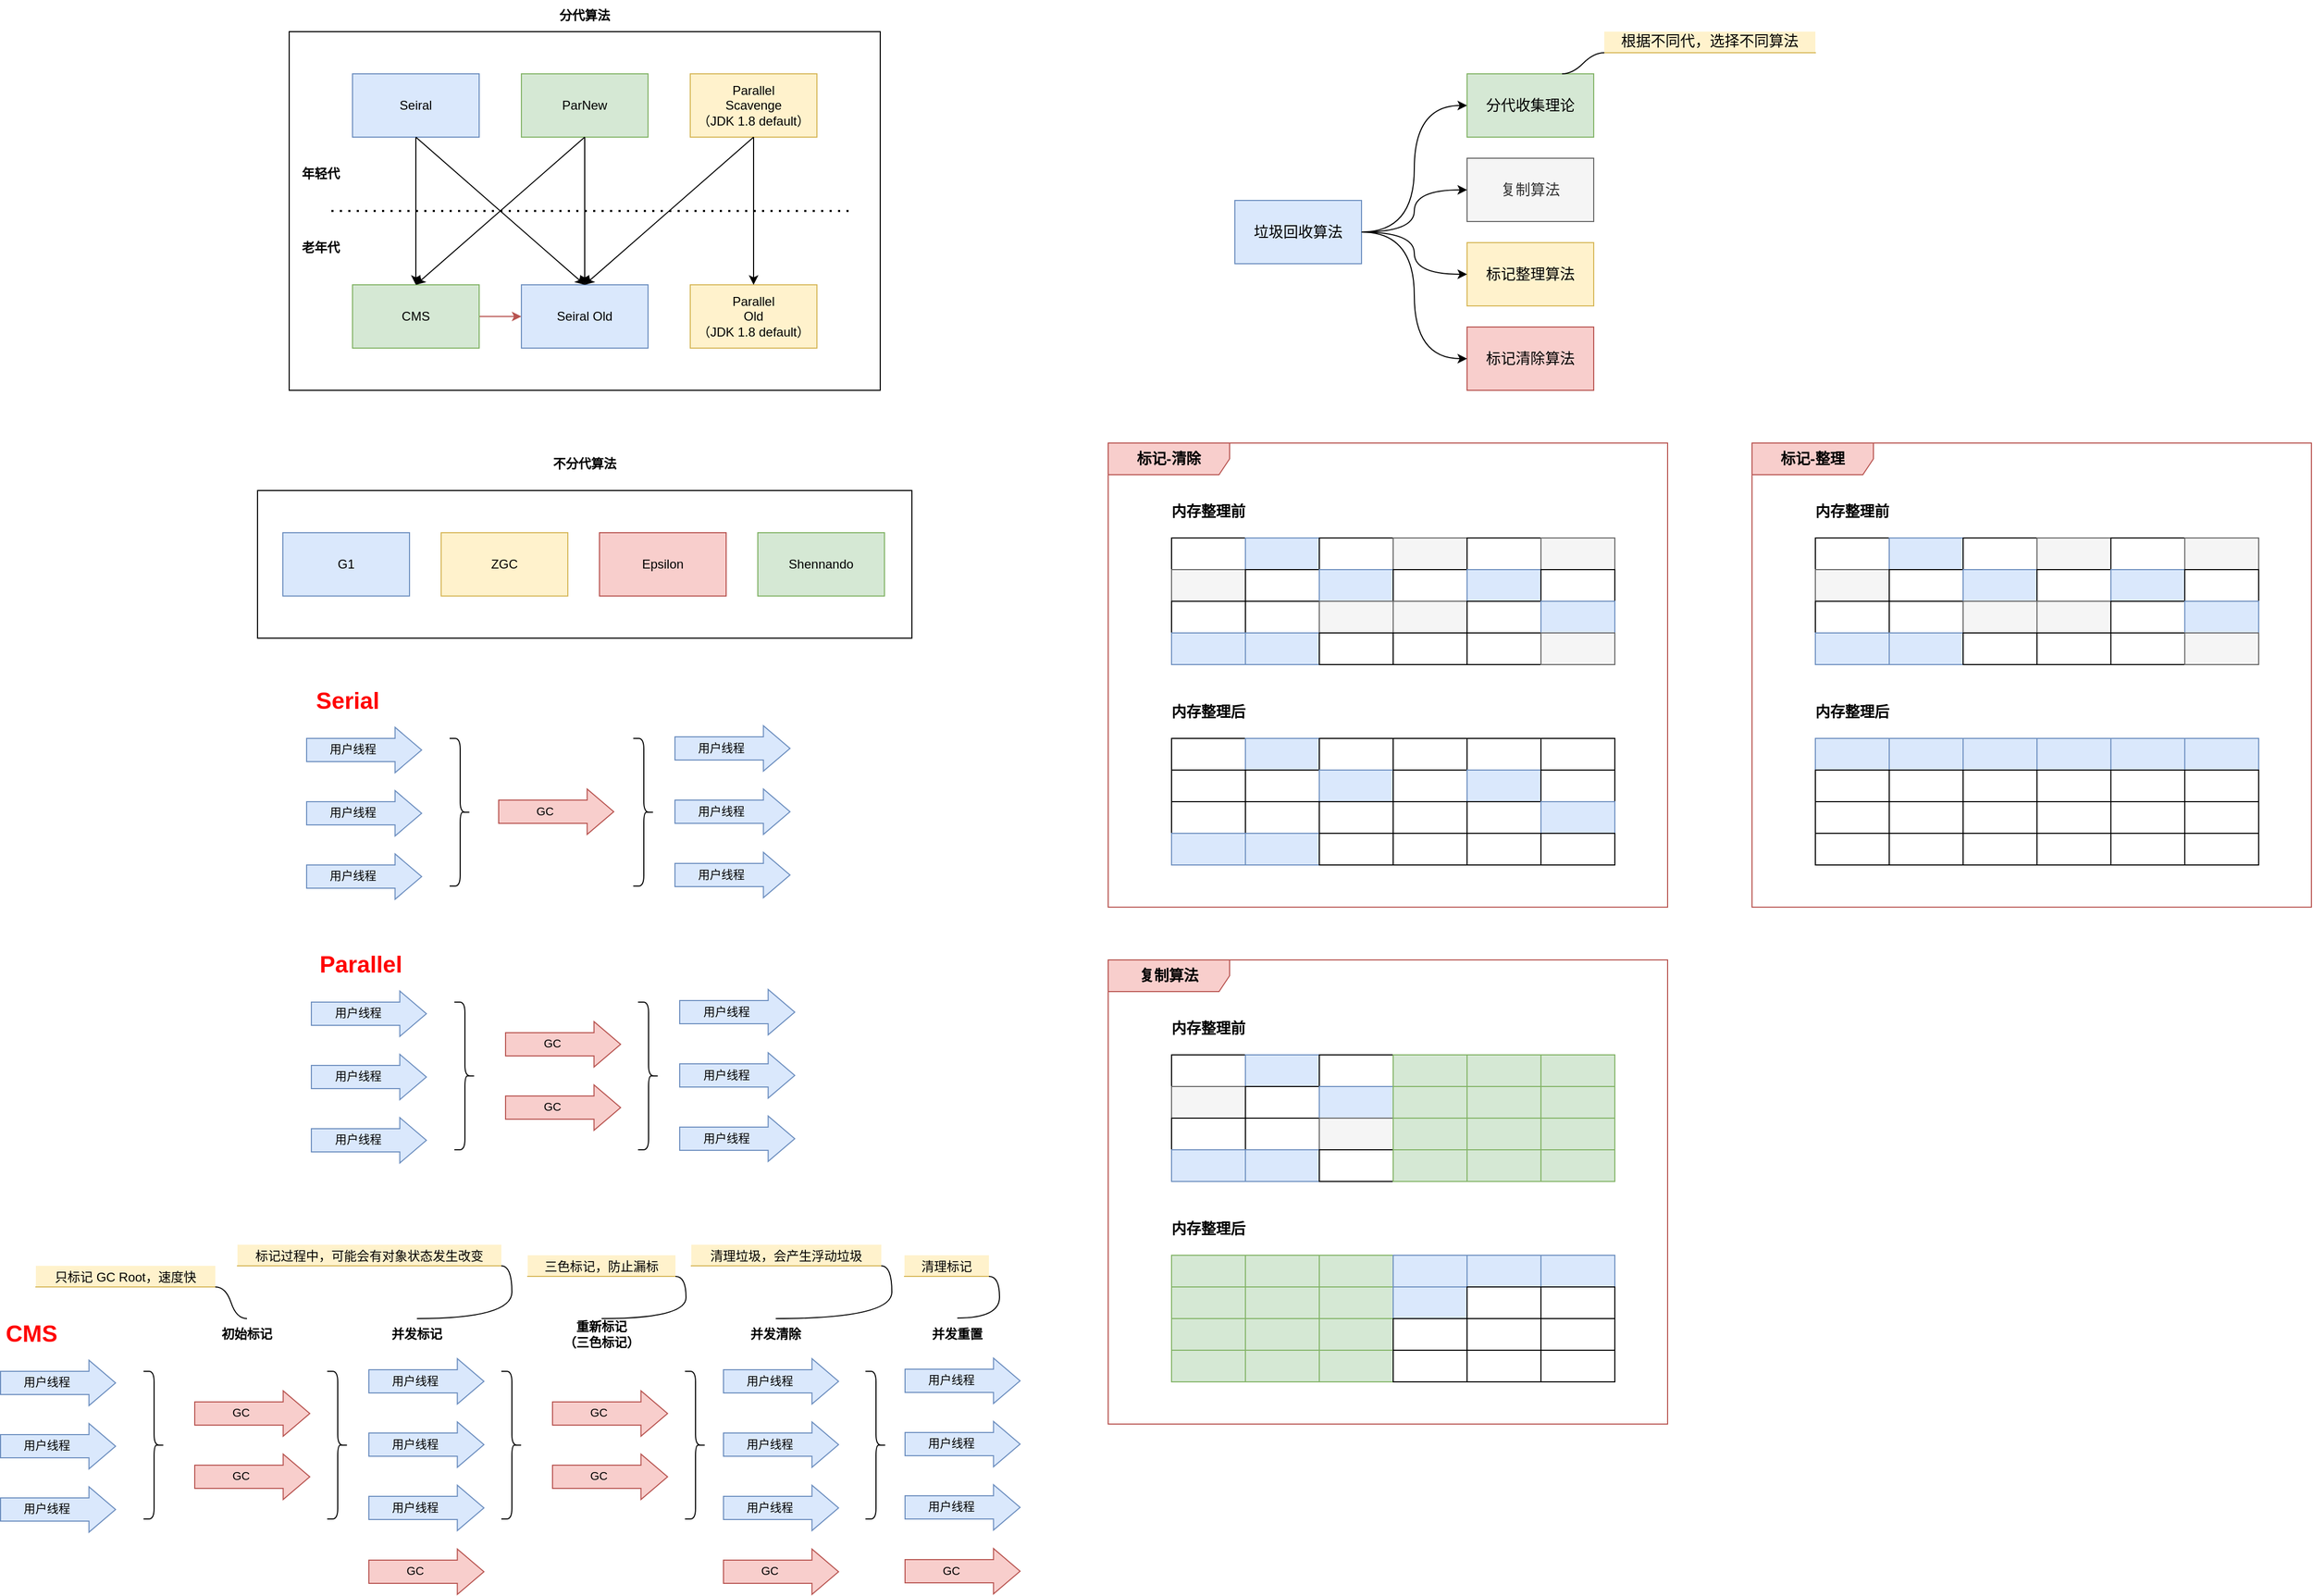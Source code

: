 <mxfile version="18.2.0" type="github">
  <diagram id="1PFcjF8s6i4Pq3PZUs-d" name="Page-1">
    <mxGraphModel dx="2013" dy="738" grid="1" gridSize="10" guides="1" tooltips="1" connect="1" arrows="1" fold="1" page="1" pageScale="1" pageWidth="827" pageHeight="1169" math="0" shadow="0">
      <root>
        <mxCell id="0" />
        <mxCell id="1" parent="0" />
        <mxCell id="j8lpk0enRqLWVNlk2AlS-68" value="标记-清除" style="shape=umlFrame;whiteSpace=wrap;html=1;shadow=0;labelBackgroundColor=none;fontSize=14;fillColor=#f8cecc;width=115;height=30;strokeColor=#b85450;fontStyle=1" vertex="1" parent="1">
          <mxGeometry x="910" y="490" width="530" height="440" as="geometry" />
        </mxCell>
        <mxCell id="j8lpk0enRqLWVNlk2AlS-4" value="" style="group" vertex="1" connectable="0" parent="1">
          <mxGeometry x="104" y="495" width="620" height="180" as="geometry" />
        </mxCell>
        <mxCell id="15FgrxkuGVqEY8UUjRXU-22" value="" style="rounded=0;whiteSpace=wrap;html=1;" parent="j8lpk0enRqLWVNlk2AlS-4" vertex="1">
          <mxGeometry y="40" width="620" height="140" as="geometry" />
        </mxCell>
        <mxCell id="15FgrxkuGVqEY8UUjRXU-18" value="G1" style="rounded=0;whiteSpace=wrap;html=1;fillColor=#dae8fc;strokeColor=#6c8ebf;" parent="j8lpk0enRqLWVNlk2AlS-4" vertex="1">
          <mxGeometry x="24" y="80" width="120" height="60" as="geometry" />
        </mxCell>
        <mxCell id="15FgrxkuGVqEY8UUjRXU-19" value="ZGC" style="rounded=0;whiteSpace=wrap;html=1;fillColor=#fff2cc;strokeColor=#d6b656;" parent="j8lpk0enRqLWVNlk2AlS-4" vertex="1">
          <mxGeometry x="174" y="80" width="120" height="60" as="geometry" />
        </mxCell>
        <mxCell id="15FgrxkuGVqEY8UUjRXU-20" value="Epsilon" style="rounded=0;whiteSpace=wrap;html=1;fillColor=#f8cecc;strokeColor=#b85450;" parent="j8lpk0enRqLWVNlk2AlS-4" vertex="1">
          <mxGeometry x="324" y="80" width="120" height="60" as="geometry" />
        </mxCell>
        <mxCell id="15FgrxkuGVqEY8UUjRXU-21" value="Shennando" style="rounded=0;whiteSpace=wrap;html=1;fillColor=#d5e8d4;strokeColor=#82b366;" parent="j8lpk0enRqLWVNlk2AlS-4" vertex="1">
          <mxGeometry x="474" y="80" width="120" height="60" as="geometry" />
        </mxCell>
        <mxCell id="15FgrxkuGVqEY8UUjRXU-23" value="不分代算法" style="text;html=1;strokeColor=none;fillColor=none;align=center;verticalAlign=middle;whiteSpace=wrap;rounded=0;fontStyle=1" parent="j8lpk0enRqLWVNlk2AlS-4" vertex="1">
          <mxGeometry x="272" width="76" height="30" as="geometry" />
        </mxCell>
        <mxCell id="j8lpk0enRqLWVNlk2AlS-5" value="" style="group" vertex="1" connectable="0" parent="1">
          <mxGeometry x="134" y="70" width="560" height="370" as="geometry" />
        </mxCell>
        <mxCell id="15FgrxkuGVqEY8UUjRXU-17" value="" style="rounded=0;whiteSpace=wrap;html=1;" parent="j8lpk0enRqLWVNlk2AlS-5" vertex="1">
          <mxGeometry y="30" width="560" height="340" as="geometry" />
        </mxCell>
        <mxCell id="15FgrxkuGVqEY8UUjRXU-10" style="edgeStyle=none;rounded=0;orthogonalLoop=1;jettySize=auto;html=1;exitX=0.5;exitY=1;exitDx=0;exitDy=0;" parent="j8lpk0enRqLWVNlk2AlS-5" source="15FgrxkuGVqEY8UUjRXU-1" edge="1">
          <mxGeometry relative="1" as="geometry">
            <mxPoint x="120" y="270" as="targetPoint" />
          </mxGeometry>
        </mxCell>
        <mxCell id="15FgrxkuGVqEY8UUjRXU-1" value="Seiral" style="rounded=0;whiteSpace=wrap;html=1;fillColor=#dae8fc;strokeColor=#6c8ebf;" parent="j8lpk0enRqLWVNlk2AlS-5" vertex="1">
          <mxGeometry x="60" y="70" width="120" height="60" as="geometry" />
        </mxCell>
        <mxCell id="15FgrxkuGVqEY8UUjRXU-2" value="ParNew" style="rounded=0;whiteSpace=wrap;html=1;fillColor=#d5e8d4;strokeColor=#82b366;" parent="j8lpk0enRqLWVNlk2AlS-5" vertex="1">
          <mxGeometry x="220" y="70" width="120" height="60" as="geometry" />
        </mxCell>
        <mxCell id="15FgrxkuGVqEY8UUjRXU-3" value="Parallel&lt;br&gt;Scavenge&lt;br&gt;（JDK 1.8 default）" style="rounded=0;whiteSpace=wrap;html=1;fillColor=#fff2cc;strokeColor=#d6b656;" parent="j8lpk0enRqLWVNlk2AlS-5" vertex="1">
          <mxGeometry x="380" y="70" width="120" height="60" as="geometry" />
        </mxCell>
        <mxCell id="j8lpk0enRqLWVNlk2AlS-197" style="edgeStyle=orthogonalEdgeStyle;curved=1;rounded=0;orthogonalLoop=1;jettySize=auto;html=1;exitX=1;exitY=0.5;exitDx=0;exitDy=0;entryX=0;entryY=0.5;entryDx=0;entryDy=0;labelBackgroundColor=none;fontSize=12;fontColor=#FF0000;startArrow=none;startFill=0;fillColor=#f8cecc;strokeColor=#b85450;" edge="1" parent="j8lpk0enRqLWVNlk2AlS-5" source="15FgrxkuGVqEY8UUjRXU-4" target="15FgrxkuGVqEY8UUjRXU-5">
          <mxGeometry relative="1" as="geometry" />
        </mxCell>
        <mxCell id="15FgrxkuGVqEY8UUjRXU-4" value="CMS" style="rounded=0;whiteSpace=wrap;html=1;fillColor=#d5e8d4;strokeColor=#82b366;" parent="j8lpk0enRqLWVNlk2AlS-5" vertex="1">
          <mxGeometry x="60" y="270" width="120" height="60" as="geometry" />
        </mxCell>
        <mxCell id="15FgrxkuGVqEY8UUjRXU-9" style="edgeStyle=none;rounded=0;orthogonalLoop=1;jettySize=auto;html=1;exitX=0.5;exitY=1;exitDx=0;exitDy=0;entryX=0.5;entryY=0;entryDx=0;entryDy=0;" parent="j8lpk0enRqLWVNlk2AlS-5" source="15FgrxkuGVqEY8UUjRXU-2" target="15FgrxkuGVqEY8UUjRXU-4" edge="1">
          <mxGeometry relative="1" as="geometry" />
        </mxCell>
        <mxCell id="15FgrxkuGVqEY8UUjRXU-5" value="Seiral Old" style="rounded=0;whiteSpace=wrap;html=1;fillColor=#dae8fc;strokeColor=#6c8ebf;" parent="j8lpk0enRqLWVNlk2AlS-5" vertex="1">
          <mxGeometry x="220" y="270" width="120" height="60" as="geometry" />
        </mxCell>
        <mxCell id="15FgrxkuGVqEY8UUjRXU-8" style="rounded=0;orthogonalLoop=1;jettySize=auto;html=1;exitX=0.5;exitY=1;exitDx=0;exitDy=0;entryX=0.5;entryY=0;entryDx=0;entryDy=0;" parent="j8lpk0enRqLWVNlk2AlS-5" source="15FgrxkuGVqEY8UUjRXU-1" target="15FgrxkuGVqEY8UUjRXU-5" edge="1">
          <mxGeometry relative="1" as="geometry" />
        </mxCell>
        <mxCell id="15FgrxkuGVqEY8UUjRXU-12" style="edgeStyle=none;rounded=0;orthogonalLoop=1;jettySize=auto;html=1;exitX=0.5;exitY=1;exitDx=0;exitDy=0;entryX=0.5;entryY=0;entryDx=0;entryDy=0;" parent="j8lpk0enRqLWVNlk2AlS-5" source="15FgrxkuGVqEY8UUjRXU-2" target="15FgrxkuGVqEY8UUjRXU-5" edge="1">
          <mxGeometry relative="1" as="geometry" />
        </mxCell>
        <mxCell id="j8lpk0enRqLWVNlk2AlS-2" style="edgeStyle=none;rounded=0;orthogonalLoop=1;jettySize=auto;html=1;exitX=0.5;exitY=1;exitDx=0;exitDy=0;entryX=0.5;entryY=0;entryDx=0;entryDy=0;labelBackgroundColor=none;fontSize=14;fontColor=#000000;startArrow=none;startFill=0;" edge="1" parent="j8lpk0enRqLWVNlk2AlS-5" source="15FgrxkuGVqEY8UUjRXU-3" target="15FgrxkuGVqEY8UUjRXU-5">
          <mxGeometry relative="1" as="geometry" />
        </mxCell>
        <mxCell id="15FgrxkuGVqEY8UUjRXU-7" value="Parallel&lt;br&gt;Old&lt;br&gt;（JDK 1.8 default）" style="rounded=0;whiteSpace=wrap;html=1;fillColor=#fff2cc;strokeColor=#d6b656;" parent="j8lpk0enRqLWVNlk2AlS-5" vertex="1">
          <mxGeometry x="380" y="270" width="120" height="60" as="geometry" />
        </mxCell>
        <mxCell id="15FgrxkuGVqEY8UUjRXU-11" style="edgeStyle=none;rounded=0;orthogonalLoop=1;jettySize=auto;html=1;exitX=0.5;exitY=1;exitDx=0;exitDy=0;entryX=0.5;entryY=0;entryDx=0;entryDy=0;" parent="j8lpk0enRqLWVNlk2AlS-5" source="15FgrxkuGVqEY8UUjRXU-3" target="15FgrxkuGVqEY8UUjRXU-7" edge="1">
          <mxGeometry relative="1" as="geometry" />
        </mxCell>
        <mxCell id="15FgrxkuGVqEY8UUjRXU-13" value="" style="endArrow=none;dashed=1;html=1;dashPattern=1 3;strokeWidth=2;rounded=0;" parent="j8lpk0enRqLWVNlk2AlS-5" edge="1">
          <mxGeometry width="50" height="50" relative="1" as="geometry">
            <mxPoint x="40" y="200" as="sourcePoint" />
            <mxPoint x="530" y="200" as="targetPoint" />
          </mxGeometry>
        </mxCell>
        <mxCell id="15FgrxkuGVqEY8UUjRXU-14" value="年轻代" style="text;html=1;strokeColor=none;fillColor=none;align=center;verticalAlign=middle;whiteSpace=wrap;rounded=0;fontStyle=1" parent="j8lpk0enRqLWVNlk2AlS-5" vertex="1">
          <mxGeometry y="150" width="60" height="30" as="geometry" />
        </mxCell>
        <mxCell id="15FgrxkuGVqEY8UUjRXU-15" value="老年代" style="text;html=1;strokeColor=none;fillColor=none;align=center;verticalAlign=middle;whiteSpace=wrap;rounded=0;fontStyle=1" parent="j8lpk0enRqLWVNlk2AlS-5" vertex="1">
          <mxGeometry y="220" width="60" height="30" as="geometry" />
        </mxCell>
        <mxCell id="15FgrxkuGVqEY8UUjRXU-16" value="分代算法" style="text;html=1;strokeColor=none;fillColor=none;align=center;verticalAlign=middle;whiteSpace=wrap;rounded=0;fontStyle=1" parent="j8lpk0enRqLWVNlk2AlS-5" vertex="1">
          <mxGeometry x="250" width="60" height="30" as="geometry" />
        </mxCell>
        <mxCell id="j8lpk0enRqLWVNlk2AlS-15" value="" style="group" vertex="1" connectable="0" parent="1">
          <mxGeometry x="1030" y="140" width="340" height="300" as="geometry" />
        </mxCell>
        <mxCell id="j8lpk0enRqLWVNlk2AlS-6" value="垃圾回收算法" style="rounded=0;whiteSpace=wrap;html=1;shadow=0;labelBackgroundColor=none;fontSize=14;fillColor=#dae8fc;strokeColor=#6c8ebf;" vertex="1" parent="j8lpk0enRqLWVNlk2AlS-15">
          <mxGeometry y="120" width="120" height="60" as="geometry" />
        </mxCell>
        <mxCell id="j8lpk0enRqLWVNlk2AlS-7" value="分代收集理论" style="whiteSpace=wrap;html=1;fontSize=14;rounded=0;shadow=0;labelBackgroundColor=none;fillColor=#d5e8d4;strokeColor=#82b366;" vertex="1" parent="j8lpk0enRqLWVNlk2AlS-15">
          <mxGeometry x="220" width="120" height="60" as="geometry" />
        </mxCell>
        <mxCell id="j8lpk0enRqLWVNlk2AlS-8" value="" style="edgeStyle=orthogonalEdgeStyle;rounded=0;orthogonalLoop=1;jettySize=auto;html=1;labelBackgroundColor=none;fontSize=14;fontColor=#000000;startArrow=none;startFill=0;curved=1;entryX=0;entryY=0.5;entryDx=0;entryDy=0;" edge="1" parent="j8lpk0enRqLWVNlk2AlS-15" source="j8lpk0enRqLWVNlk2AlS-6" target="j8lpk0enRqLWVNlk2AlS-7">
          <mxGeometry relative="1" as="geometry" />
        </mxCell>
        <mxCell id="j8lpk0enRqLWVNlk2AlS-9" value="复制算法" style="whiteSpace=wrap;html=1;fontSize=14;fontColor=#333333;rounded=0;shadow=0;labelBackgroundColor=none;fillColor=#f5f5f5;strokeColor=#666666;" vertex="1" parent="j8lpk0enRqLWVNlk2AlS-15">
          <mxGeometry x="220" y="80" width="120" height="60" as="geometry" />
        </mxCell>
        <mxCell id="j8lpk0enRqLWVNlk2AlS-10" value="" style="edgeStyle=orthogonalEdgeStyle;curved=1;rounded=0;orthogonalLoop=1;jettySize=auto;html=1;labelBackgroundColor=none;fontSize=14;fontColor=#000000;startArrow=none;startFill=0;" edge="1" parent="j8lpk0enRqLWVNlk2AlS-15" source="j8lpk0enRqLWVNlk2AlS-6" target="j8lpk0enRqLWVNlk2AlS-9">
          <mxGeometry relative="1" as="geometry" />
        </mxCell>
        <mxCell id="j8lpk0enRqLWVNlk2AlS-11" value="标记整理算法" style="whiteSpace=wrap;html=1;fontSize=14;rounded=0;shadow=0;labelBackgroundColor=none;fillColor=#fff2cc;strokeColor=#d6b656;" vertex="1" parent="j8lpk0enRqLWVNlk2AlS-15">
          <mxGeometry x="220" y="160" width="120" height="60" as="geometry" />
        </mxCell>
        <mxCell id="j8lpk0enRqLWVNlk2AlS-12" value="" style="edgeStyle=orthogonalEdgeStyle;curved=1;rounded=0;orthogonalLoop=1;jettySize=auto;html=1;labelBackgroundColor=none;fontSize=14;fontColor=#000000;startArrow=none;startFill=0;entryX=0;entryY=0.5;entryDx=0;entryDy=0;" edge="1" parent="j8lpk0enRqLWVNlk2AlS-15" source="j8lpk0enRqLWVNlk2AlS-6" target="j8lpk0enRqLWVNlk2AlS-11">
          <mxGeometry relative="1" as="geometry" />
        </mxCell>
        <mxCell id="j8lpk0enRqLWVNlk2AlS-13" value="标记清除算法" style="whiteSpace=wrap;html=1;fontSize=14;rounded=0;shadow=0;labelBackgroundColor=none;fillColor=#f8cecc;strokeColor=#b85450;" vertex="1" parent="j8lpk0enRqLWVNlk2AlS-15">
          <mxGeometry x="220" y="240" width="120" height="60" as="geometry" />
        </mxCell>
        <mxCell id="j8lpk0enRqLWVNlk2AlS-14" style="edgeStyle=orthogonalEdgeStyle;curved=1;rounded=0;orthogonalLoop=1;jettySize=auto;html=1;exitX=1;exitY=0.5;exitDx=0;exitDy=0;entryX=0;entryY=0.5;entryDx=0;entryDy=0;labelBackgroundColor=none;fontSize=14;fontColor=#000000;startArrow=none;startFill=0;" edge="1" parent="j8lpk0enRqLWVNlk2AlS-15" source="j8lpk0enRqLWVNlk2AlS-6" target="j8lpk0enRqLWVNlk2AlS-13">
          <mxGeometry relative="1" as="geometry" />
        </mxCell>
        <mxCell id="j8lpk0enRqLWVNlk2AlS-16" value="" style="rounded=0;whiteSpace=wrap;html=1;shadow=0;labelBackgroundColor=none;fontSize=14;fontColor=#000000;fillColor=default;gradientColor=none;" vertex="1" parent="1">
          <mxGeometry x="970" y="580" width="70" height="30" as="geometry" />
        </mxCell>
        <mxCell id="j8lpk0enRqLWVNlk2AlS-17" value="" style="rounded=0;whiteSpace=wrap;html=1;shadow=0;labelBackgroundColor=none;fontSize=14;fillColor=#dae8fc;strokeColor=#6c8ebf;" vertex="1" parent="1">
          <mxGeometry x="1040" y="580" width="70" height="30" as="geometry" />
        </mxCell>
        <mxCell id="j8lpk0enRqLWVNlk2AlS-18" value="" style="rounded=0;whiteSpace=wrap;html=1;shadow=0;labelBackgroundColor=none;fontSize=14;fontColor=#000000;fillColor=default;gradientColor=none;" vertex="1" parent="1">
          <mxGeometry x="1110" y="580" width="70" height="30" as="geometry" />
        </mxCell>
        <mxCell id="j8lpk0enRqLWVNlk2AlS-19" value="" style="rounded=0;whiteSpace=wrap;html=1;shadow=0;labelBackgroundColor=none;fontSize=14;fontColor=#333333;fillColor=#f5f5f5;strokeColor=#666666;" vertex="1" parent="1">
          <mxGeometry x="1180" y="580" width="70" height="30" as="geometry" />
        </mxCell>
        <mxCell id="j8lpk0enRqLWVNlk2AlS-20" value="" style="rounded=0;whiteSpace=wrap;html=1;shadow=0;labelBackgroundColor=none;fontSize=14;fontColor=#000000;fillColor=default;gradientColor=none;" vertex="1" parent="1">
          <mxGeometry x="1250" y="580" width="70" height="30" as="geometry" />
        </mxCell>
        <mxCell id="j8lpk0enRqLWVNlk2AlS-22" value="" style="rounded=0;whiteSpace=wrap;html=1;shadow=0;labelBackgroundColor=none;fontSize=14;fontColor=#333333;fillColor=#f5f5f5;strokeColor=#666666;" vertex="1" parent="1">
          <mxGeometry x="970" y="610" width="70" height="30" as="geometry" />
        </mxCell>
        <mxCell id="j8lpk0enRqLWVNlk2AlS-23" value="" style="rounded=0;whiteSpace=wrap;html=1;shadow=0;labelBackgroundColor=none;fontSize=14;fontColor=#000000;fillColor=default;gradientColor=none;" vertex="1" parent="1">
          <mxGeometry x="1040" y="610" width="70" height="30" as="geometry" />
        </mxCell>
        <mxCell id="j8lpk0enRqLWVNlk2AlS-24" value="" style="rounded=0;whiteSpace=wrap;html=1;shadow=0;labelBackgroundColor=none;fontSize=14;fillColor=#dae8fc;strokeColor=#6c8ebf;" vertex="1" parent="1">
          <mxGeometry x="1110" y="610" width="70" height="30" as="geometry" />
        </mxCell>
        <mxCell id="j8lpk0enRqLWVNlk2AlS-25" value="" style="rounded=0;whiteSpace=wrap;html=1;shadow=0;labelBackgroundColor=none;fontSize=14;fontColor=#000000;fillColor=default;gradientColor=none;" vertex="1" parent="1">
          <mxGeometry x="1180" y="610" width="70" height="30" as="geometry" />
        </mxCell>
        <mxCell id="j8lpk0enRqLWVNlk2AlS-26" value="" style="rounded=0;whiteSpace=wrap;html=1;shadow=0;labelBackgroundColor=none;fontSize=14;fillColor=#dae8fc;strokeColor=#6c8ebf;" vertex="1" parent="1">
          <mxGeometry x="1250" y="610" width="70" height="30" as="geometry" />
        </mxCell>
        <mxCell id="j8lpk0enRqLWVNlk2AlS-27" value="" style="rounded=0;whiteSpace=wrap;html=1;shadow=0;labelBackgroundColor=none;fontSize=14;fontColor=#000000;fillColor=default;gradientColor=none;" vertex="1" parent="1">
          <mxGeometry x="970" y="640" width="70" height="30" as="geometry" />
        </mxCell>
        <mxCell id="j8lpk0enRqLWVNlk2AlS-28" value="" style="rounded=0;whiteSpace=wrap;html=1;shadow=0;labelBackgroundColor=none;fontSize=14;fontColor=#000000;fillColor=default;gradientColor=none;" vertex="1" parent="1">
          <mxGeometry x="1040" y="640" width="70" height="30" as="geometry" />
        </mxCell>
        <mxCell id="j8lpk0enRqLWVNlk2AlS-29" value="" style="rounded=0;whiteSpace=wrap;html=1;shadow=0;labelBackgroundColor=none;fontSize=14;fontColor=#333333;fillColor=#f5f5f5;strokeColor=#666666;" vertex="1" parent="1">
          <mxGeometry x="1110" y="640" width="70" height="30" as="geometry" />
        </mxCell>
        <mxCell id="j8lpk0enRqLWVNlk2AlS-30" value="" style="rounded=0;whiteSpace=wrap;html=1;shadow=0;labelBackgroundColor=none;fontSize=14;fontColor=#333333;fillColor=#f5f5f5;strokeColor=#666666;" vertex="1" parent="1">
          <mxGeometry x="1180" y="640" width="70" height="30" as="geometry" />
        </mxCell>
        <mxCell id="j8lpk0enRqLWVNlk2AlS-31" value="" style="rounded=0;whiteSpace=wrap;html=1;shadow=0;labelBackgroundColor=none;fontSize=14;fontColor=#000000;fillColor=default;gradientColor=none;" vertex="1" parent="1">
          <mxGeometry x="1250" y="640" width="70" height="30" as="geometry" />
        </mxCell>
        <mxCell id="j8lpk0enRqLWVNlk2AlS-32" value="" style="rounded=0;whiteSpace=wrap;html=1;shadow=0;labelBackgroundColor=none;fontSize=14;fontColor=#333333;fillColor=#f5f5f5;strokeColor=#666666;" vertex="1" parent="1">
          <mxGeometry x="1320" y="580" width="70" height="30" as="geometry" />
        </mxCell>
        <mxCell id="j8lpk0enRqLWVNlk2AlS-33" value="" style="rounded=0;whiteSpace=wrap;html=1;shadow=0;labelBackgroundColor=none;fontSize=14;fontColor=#000000;fillColor=default;gradientColor=none;" vertex="1" parent="1">
          <mxGeometry x="1320" y="610" width="70" height="30" as="geometry" />
        </mxCell>
        <mxCell id="j8lpk0enRqLWVNlk2AlS-34" value="" style="rounded=0;whiteSpace=wrap;html=1;shadow=0;labelBackgroundColor=none;fontSize=14;fillColor=#dae8fc;strokeColor=#6c8ebf;" vertex="1" parent="1">
          <mxGeometry x="1320" y="640" width="70" height="30" as="geometry" />
        </mxCell>
        <mxCell id="j8lpk0enRqLWVNlk2AlS-35" value="" style="rounded=0;whiteSpace=wrap;html=1;shadow=0;labelBackgroundColor=none;fontSize=14;fillColor=#dae8fc;strokeColor=#6c8ebf;" vertex="1" parent="1">
          <mxGeometry x="970" y="670" width="70" height="30" as="geometry" />
        </mxCell>
        <mxCell id="j8lpk0enRqLWVNlk2AlS-36" value="" style="rounded=0;whiteSpace=wrap;html=1;shadow=0;labelBackgroundColor=none;fontSize=14;fillColor=#dae8fc;strokeColor=#6c8ebf;" vertex="1" parent="1">
          <mxGeometry x="1040" y="670" width="70" height="30" as="geometry" />
        </mxCell>
        <mxCell id="j8lpk0enRqLWVNlk2AlS-37" value="" style="rounded=0;whiteSpace=wrap;html=1;shadow=0;labelBackgroundColor=none;fontSize=14;fontColor=#000000;fillColor=default;gradientColor=none;" vertex="1" parent="1">
          <mxGeometry x="1110" y="670" width="70" height="30" as="geometry" />
        </mxCell>
        <mxCell id="j8lpk0enRqLWVNlk2AlS-38" value="" style="rounded=0;whiteSpace=wrap;html=1;shadow=0;labelBackgroundColor=none;fontSize=14;fontColor=#000000;fillColor=default;gradientColor=none;" vertex="1" parent="1">
          <mxGeometry x="1180" y="670" width="70" height="30" as="geometry" />
        </mxCell>
        <mxCell id="j8lpk0enRqLWVNlk2AlS-39" value="" style="rounded=0;whiteSpace=wrap;html=1;shadow=0;labelBackgroundColor=none;fontSize=14;fontColor=#000000;fillColor=default;gradientColor=none;" vertex="1" parent="1">
          <mxGeometry x="1250" y="670" width="70" height="30" as="geometry" />
        </mxCell>
        <mxCell id="j8lpk0enRqLWVNlk2AlS-40" value="" style="rounded=0;whiteSpace=wrap;html=1;shadow=0;labelBackgroundColor=none;fontSize=14;fontColor=#333333;fillColor=#f5f5f5;strokeColor=#666666;" vertex="1" parent="1">
          <mxGeometry x="1320" y="670" width="70" height="30" as="geometry" />
        </mxCell>
        <mxCell id="j8lpk0enRqLWVNlk2AlS-41" value="" style="rounded=0;whiteSpace=wrap;html=1;shadow=0;labelBackgroundColor=none;fontSize=14;fontColor=#000000;fillColor=default;gradientColor=none;" vertex="1" parent="1">
          <mxGeometry x="970" y="770" width="70" height="30" as="geometry" />
        </mxCell>
        <mxCell id="j8lpk0enRqLWVNlk2AlS-42" value="" style="rounded=0;whiteSpace=wrap;html=1;shadow=0;labelBackgroundColor=none;fontSize=14;fillColor=#dae8fc;strokeColor=#6c8ebf;" vertex="1" parent="1">
          <mxGeometry x="1040" y="770" width="70" height="30" as="geometry" />
        </mxCell>
        <mxCell id="j8lpk0enRqLWVNlk2AlS-43" value="" style="rounded=0;whiteSpace=wrap;html=1;shadow=0;labelBackgroundColor=none;fontSize=14;fontColor=#000000;fillColor=default;gradientColor=none;" vertex="1" parent="1">
          <mxGeometry x="1110" y="770" width="70" height="30" as="geometry" />
        </mxCell>
        <mxCell id="j8lpk0enRqLWVNlk2AlS-44" value="" style="rounded=0;whiteSpace=wrap;html=1;shadow=0;labelBackgroundColor=none;fontSize=14;" vertex="1" parent="1">
          <mxGeometry x="1180" y="770" width="70" height="30" as="geometry" />
        </mxCell>
        <mxCell id="j8lpk0enRqLWVNlk2AlS-45" value="" style="rounded=0;whiteSpace=wrap;html=1;shadow=0;labelBackgroundColor=none;fontSize=14;fontColor=#000000;fillColor=default;gradientColor=none;" vertex="1" parent="1">
          <mxGeometry x="1250" y="770" width="70" height="30" as="geometry" />
        </mxCell>
        <mxCell id="j8lpk0enRqLWVNlk2AlS-46" value="" style="rounded=0;whiteSpace=wrap;html=1;shadow=0;labelBackgroundColor=none;fontSize=14;fontColor=#000000;fillColor=default;gradientColor=none;" vertex="1" parent="1">
          <mxGeometry x="970" y="800" width="70" height="30" as="geometry" />
        </mxCell>
        <mxCell id="j8lpk0enRqLWVNlk2AlS-47" value="" style="rounded=0;whiteSpace=wrap;html=1;shadow=0;labelBackgroundColor=none;fontSize=14;fontColor=#000000;fillColor=default;gradientColor=none;" vertex="1" parent="1">
          <mxGeometry x="1040" y="800" width="70" height="30" as="geometry" />
        </mxCell>
        <mxCell id="j8lpk0enRqLWVNlk2AlS-48" value="" style="rounded=0;whiteSpace=wrap;html=1;shadow=0;labelBackgroundColor=none;fontSize=14;fillColor=#dae8fc;strokeColor=#6c8ebf;" vertex="1" parent="1">
          <mxGeometry x="1110" y="800" width="70" height="30" as="geometry" />
        </mxCell>
        <mxCell id="j8lpk0enRqLWVNlk2AlS-49" value="" style="rounded=0;whiteSpace=wrap;html=1;shadow=0;labelBackgroundColor=none;fontSize=14;fontColor=#000000;fillColor=default;gradientColor=none;" vertex="1" parent="1">
          <mxGeometry x="1180" y="800" width="70" height="30" as="geometry" />
        </mxCell>
        <mxCell id="j8lpk0enRqLWVNlk2AlS-50" value="" style="rounded=0;whiteSpace=wrap;html=1;shadow=0;labelBackgroundColor=none;fontSize=14;fillColor=#dae8fc;strokeColor=#6c8ebf;" vertex="1" parent="1">
          <mxGeometry x="1250" y="800" width="70" height="30" as="geometry" />
        </mxCell>
        <mxCell id="j8lpk0enRqLWVNlk2AlS-51" value="" style="rounded=0;whiteSpace=wrap;html=1;shadow=0;labelBackgroundColor=none;fontSize=14;fontColor=#000000;fillColor=default;gradientColor=none;" vertex="1" parent="1">
          <mxGeometry x="970" y="830" width="70" height="30" as="geometry" />
        </mxCell>
        <mxCell id="j8lpk0enRqLWVNlk2AlS-52" value="" style="rounded=0;whiteSpace=wrap;html=1;shadow=0;labelBackgroundColor=none;fontSize=14;fontColor=#000000;fillColor=default;gradientColor=none;" vertex="1" parent="1">
          <mxGeometry x="1040" y="830" width="70" height="30" as="geometry" />
        </mxCell>
        <mxCell id="j8lpk0enRqLWVNlk2AlS-53" value="" style="rounded=0;whiteSpace=wrap;html=1;shadow=0;labelBackgroundColor=none;fontSize=14;fontColor=#000000;fillColor=default;gradientColor=none;" vertex="1" parent="1">
          <mxGeometry x="1110" y="830" width="70" height="30" as="geometry" />
        </mxCell>
        <mxCell id="j8lpk0enRqLWVNlk2AlS-54" value="" style="rounded=0;whiteSpace=wrap;html=1;shadow=0;labelBackgroundColor=none;fontSize=14;fontColor=#000000;fillColor=default;gradientColor=none;" vertex="1" parent="1">
          <mxGeometry x="1180" y="830" width="70" height="30" as="geometry" />
        </mxCell>
        <mxCell id="j8lpk0enRqLWVNlk2AlS-55" value="" style="rounded=0;whiteSpace=wrap;html=1;shadow=0;labelBackgroundColor=none;fontSize=14;fontColor=#000000;fillColor=default;gradientColor=none;" vertex="1" parent="1">
          <mxGeometry x="1250" y="830" width="70" height="30" as="geometry" />
        </mxCell>
        <mxCell id="j8lpk0enRqLWVNlk2AlS-56" value="" style="rounded=0;whiteSpace=wrap;html=1;shadow=0;labelBackgroundColor=none;fontSize=14;" vertex="1" parent="1">
          <mxGeometry x="1320" y="770" width="70" height="30" as="geometry" />
        </mxCell>
        <mxCell id="j8lpk0enRqLWVNlk2AlS-57" value="" style="rounded=0;whiteSpace=wrap;html=1;shadow=0;labelBackgroundColor=none;fontSize=14;fontColor=#000000;fillColor=default;gradientColor=none;" vertex="1" parent="1">
          <mxGeometry x="1320" y="800" width="70" height="30" as="geometry" />
        </mxCell>
        <mxCell id="j8lpk0enRqLWVNlk2AlS-58" value="" style="rounded=0;whiteSpace=wrap;html=1;shadow=0;labelBackgroundColor=none;fontSize=14;fillColor=#dae8fc;strokeColor=#6c8ebf;" vertex="1" parent="1">
          <mxGeometry x="1320" y="830" width="70" height="30" as="geometry" />
        </mxCell>
        <mxCell id="j8lpk0enRqLWVNlk2AlS-59" value="" style="rounded=0;whiteSpace=wrap;html=1;shadow=0;labelBackgroundColor=none;fontSize=14;fillColor=#dae8fc;strokeColor=#6c8ebf;" vertex="1" parent="1">
          <mxGeometry x="970" y="860" width="70" height="30" as="geometry" />
        </mxCell>
        <mxCell id="j8lpk0enRqLWVNlk2AlS-60" value="" style="rounded=0;whiteSpace=wrap;html=1;shadow=0;labelBackgroundColor=none;fontSize=14;fillColor=#dae8fc;strokeColor=#6c8ebf;" vertex="1" parent="1">
          <mxGeometry x="1040" y="860" width="70" height="30" as="geometry" />
        </mxCell>
        <mxCell id="j8lpk0enRqLWVNlk2AlS-61" value="" style="rounded=0;whiteSpace=wrap;html=1;shadow=0;labelBackgroundColor=none;fontSize=14;fontColor=#000000;fillColor=default;gradientColor=none;" vertex="1" parent="1">
          <mxGeometry x="1110" y="860" width="70" height="30" as="geometry" />
        </mxCell>
        <mxCell id="j8lpk0enRqLWVNlk2AlS-62" value="" style="rounded=0;whiteSpace=wrap;html=1;shadow=0;labelBackgroundColor=none;fontSize=14;fontColor=#000000;fillColor=default;gradientColor=none;" vertex="1" parent="1">
          <mxGeometry x="1180" y="860" width="70" height="30" as="geometry" />
        </mxCell>
        <mxCell id="j8lpk0enRqLWVNlk2AlS-63" value="" style="rounded=0;whiteSpace=wrap;html=1;shadow=0;labelBackgroundColor=none;fontSize=14;fontColor=#000000;fillColor=default;gradientColor=none;" vertex="1" parent="1">
          <mxGeometry x="1250" y="860" width="70" height="30" as="geometry" />
        </mxCell>
        <mxCell id="j8lpk0enRqLWVNlk2AlS-64" value="" style="rounded=0;whiteSpace=wrap;html=1;shadow=0;labelBackgroundColor=none;fontSize=14;fontColor=#000000;fillColor=default;gradientColor=none;" vertex="1" parent="1">
          <mxGeometry x="1320" y="860" width="70" height="30" as="geometry" />
        </mxCell>
        <mxCell id="j8lpk0enRqLWVNlk2AlS-66" value="内存整理前" style="text;html=1;strokeColor=none;fillColor=none;align=center;verticalAlign=middle;whiteSpace=wrap;rounded=0;shadow=0;labelBackgroundColor=none;fontSize=14;fontColor=#000000;fontStyle=1" vertex="1" parent="1">
          <mxGeometry x="960" y="540" width="90" height="30" as="geometry" />
        </mxCell>
        <mxCell id="j8lpk0enRqLWVNlk2AlS-67" value="内存整理后" style="text;html=1;strokeColor=none;fillColor=none;align=center;verticalAlign=middle;whiteSpace=wrap;rounded=0;shadow=0;labelBackgroundColor=none;fontSize=14;fontColor=#000000;fontStyle=1" vertex="1" parent="1">
          <mxGeometry x="960" y="730" width="90" height="30" as="geometry" />
        </mxCell>
        <mxCell id="j8lpk0enRqLWVNlk2AlS-69" value="标记-整理" style="shape=umlFrame;whiteSpace=wrap;html=1;shadow=0;labelBackgroundColor=none;fontSize=14;fillColor=#f8cecc;width=115;height=30;strokeColor=#b85450;fontStyle=1" vertex="1" parent="1">
          <mxGeometry x="1520" y="490" width="530" height="440" as="geometry" />
        </mxCell>
        <mxCell id="j8lpk0enRqLWVNlk2AlS-70" value="" style="rounded=0;whiteSpace=wrap;html=1;shadow=0;labelBackgroundColor=none;fontSize=14;fontColor=#000000;fillColor=default;gradientColor=none;" vertex="1" parent="1">
          <mxGeometry x="1580" y="580" width="70" height="30" as="geometry" />
        </mxCell>
        <mxCell id="j8lpk0enRqLWVNlk2AlS-71" value="" style="rounded=0;whiteSpace=wrap;html=1;shadow=0;labelBackgroundColor=none;fontSize=14;fillColor=#dae8fc;strokeColor=#6c8ebf;" vertex="1" parent="1">
          <mxGeometry x="1650" y="580" width="70" height="30" as="geometry" />
        </mxCell>
        <mxCell id="j8lpk0enRqLWVNlk2AlS-72" value="" style="rounded=0;whiteSpace=wrap;html=1;shadow=0;labelBackgroundColor=none;fontSize=14;fontColor=#000000;fillColor=default;gradientColor=none;" vertex="1" parent="1">
          <mxGeometry x="1720" y="580" width="70" height="30" as="geometry" />
        </mxCell>
        <mxCell id="j8lpk0enRqLWVNlk2AlS-73" value="" style="rounded=0;whiteSpace=wrap;html=1;shadow=0;labelBackgroundColor=none;fontSize=14;fontColor=#333333;fillColor=#f5f5f5;strokeColor=#666666;" vertex="1" parent="1">
          <mxGeometry x="1790" y="580" width="70" height="30" as="geometry" />
        </mxCell>
        <mxCell id="j8lpk0enRqLWVNlk2AlS-74" value="" style="rounded=0;whiteSpace=wrap;html=1;shadow=0;labelBackgroundColor=none;fontSize=14;fontColor=#000000;fillColor=default;gradientColor=none;" vertex="1" parent="1">
          <mxGeometry x="1860" y="580" width="70" height="30" as="geometry" />
        </mxCell>
        <mxCell id="j8lpk0enRqLWVNlk2AlS-75" value="" style="rounded=0;whiteSpace=wrap;html=1;shadow=0;labelBackgroundColor=none;fontSize=14;fontColor=#333333;fillColor=#f5f5f5;strokeColor=#666666;" vertex="1" parent="1">
          <mxGeometry x="1580" y="610" width="70" height="30" as="geometry" />
        </mxCell>
        <mxCell id="j8lpk0enRqLWVNlk2AlS-76" value="" style="rounded=0;whiteSpace=wrap;html=1;shadow=0;labelBackgroundColor=none;fontSize=14;fontColor=#000000;fillColor=default;gradientColor=none;" vertex="1" parent="1">
          <mxGeometry x="1650" y="610" width="70" height="30" as="geometry" />
        </mxCell>
        <mxCell id="j8lpk0enRqLWVNlk2AlS-77" value="" style="rounded=0;whiteSpace=wrap;html=1;shadow=0;labelBackgroundColor=none;fontSize=14;fillColor=#dae8fc;strokeColor=#6c8ebf;" vertex="1" parent="1">
          <mxGeometry x="1720" y="610" width="70" height="30" as="geometry" />
        </mxCell>
        <mxCell id="j8lpk0enRqLWVNlk2AlS-78" value="" style="rounded=0;whiteSpace=wrap;html=1;shadow=0;labelBackgroundColor=none;fontSize=14;fontColor=#000000;fillColor=default;gradientColor=none;" vertex="1" parent="1">
          <mxGeometry x="1790" y="610" width="70" height="30" as="geometry" />
        </mxCell>
        <mxCell id="j8lpk0enRqLWVNlk2AlS-79" value="" style="rounded=0;whiteSpace=wrap;html=1;shadow=0;labelBackgroundColor=none;fontSize=14;fillColor=#dae8fc;strokeColor=#6c8ebf;" vertex="1" parent="1">
          <mxGeometry x="1860" y="610" width="70" height="30" as="geometry" />
        </mxCell>
        <mxCell id="j8lpk0enRqLWVNlk2AlS-80" value="" style="rounded=0;whiteSpace=wrap;html=1;shadow=0;labelBackgroundColor=none;fontSize=14;fontColor=#000000;fillColor=default;gradientColor=none;" vertex="1" parent="1">
          <mxGeometry x="1580" y="640" width="70" height="30" as="geometry" />
        </mxCell>
        <mxCell id="j8lpk0enRqLWVNlk2AlS-81" value="" style="rounded=0;whiteSpace=wrap;html=1;shadow=0;labelBackgroundColor=none;fontSize=14;fontColor=#000000;fillColor=default;gradientColor=none;" vertex="1" parent="1">
          <mxGeometry x="1650" y="640" width="70" height="30" as="geometry" />
        </mxCell>
        <mxCell id="j8lpk0enRqLWVNlk2AlS-82" value="" style="rounded=0;whiteSpace=wrap;html=1;shadow=0;labelBackgroundColor=none;fontSize=14;fontColor=#333333;fillColor=#f5f5f5;strokeColor=#666666;" vertex="1" parent="1">
          <mxGeometry x="1720" y="640" width="70" height="30" as="geometry" />
        </mxCell>
        <mxCell id="j8lpk0enRqLWVNlk2AlS-83" value="" style="rounded=0;whiteSpace=wrap;html=1;shadow=0;labelBackgroundColor=none;fontSize=14;fontColor=#333333;fillColor=#f5f5f5;strokeColor=#666666;" vertex="1" parent="1">
          <mxGeometry x="1790" y="640" width="70" height="30" as="geometry" />
        </mxCell>
        <mxCell id="j8lpk0enRqLWVNlk2AlS-84" value="" style="rounded=0;whiteSpace=wrap;html=1;shadow=0;labelBackgroundColor=none;fontSize=14;fontColor=#000000;fillColor=default;gradientColor=none;" vertex="1" parent="1">
          <mxGeometry x="1860" y="640" width="70" height="30" as="geometry" />
        </mxCell>
        <mxCell id="j8lpk0enRqLWVNlk2AlS-85" value="" style="rounded=0;whiteSpace=wrap;html=1;shadow=0;labelBackgroundColor=none;fontSize=14;fontColor=#333333;fillColor=#f5f5f5;strokeColor=#666666;" vertex="1" parent="1">
          <mxGeometry x="1930" y="580" width="70" height="30" as="geometry" />
        </mxCell>
        <mxCell id="j8lpk0enRqLWVNlk2AlS-86" value="" style="rounded=0;whiteSpace=wrap;html=1;shadow=0;labelBackgroundColor=none;fontSize=14;fontColor=#000000;fillColor=default;gradientColor=none;" vertex="1" parent="1">
          <mxGeometry x="1930" y="610" width="70" height="30" as="geometry" />
        </mxCell>
        <mxCell id="j8lpk0enRqLWVNlk2AlS-87" value="" style="rounded=0;whiteSpace=wrap;html=1;shadow=0;labelBackgroundColor=none;fontSize=14;fillColor=#dae8fc;strokeColor=#6c8ebf;" vertex="1" parent="1">
          <mxGeometry x="1930" y="640" width="70" height="30" as="geometry" />
        </mxCell>
        <mxCell id="j8lpk0enRqLWVNlk2AlS-88" value="" style="rounded=0;whiteSpace=wrap;html=1;shadow=0;labelBackgroundColor=none;fontSize=14;fillColor=#dae8fc;strokeColor=#6c8ebf;" vertex="1" parent="1">
          <mxGeometry x="1580" y="670" width="70" height="30" as="geometry" />
        </mxCell>
        <mxCell id="j8lpk0enRqLWVNlk2AlS-89" value="" style="rounded=0;whiteSpace=wrap;html=1;shadow=0;labelBackgroundColor=none;fontSize=14;fillColor=#dae8fc;strokeColor=#6c8ebf;" vertex="1" parent="1">
          <mxGeometry x="1650" y="670" width="70" height="30" as="geometry" />
        </mxCell>
        <mxCell id="j8lpk0enRqLWVNlk2AlS-90" value="" style="rounded=0;whiteSpace=wrap;html=1;shadow=0;labelBackgroundColor=none;fontSize=14;fontColor=#000000;fillColor=default;gradientColor=none;" vertex="1" parent="1">
          <mxGeometry x="1720" y="670" width="70" height="30" as="geometry" />
        </mxCell>
        <mxCell id="j8lpk0enRqLWVNlk2AlS-91" value="" style="rounded=0;whiteSpace=wrap;html=1;shadow=0;labelBackgroundColor=none;fontSize=14;fontColor=#000000;fillColor=default;gradientColor=none;" vertex="1" parent="1">
          <mxGeometry x="1790" y="670" width="70" height="30" as="geometry" />
        </mxCell>
        <mxCell id="j8lpk0enRqLWVNlk2AlS-92" value="" style="rounded=0;whiteSpace=wrap;html=1;shadow=0;labelBackgroundColor=none;fontSize=14;fontColor=#000000;fillColor=default;gradientColor=none;" vertex="1" parent="1">
          <mxGeometry x="1860" y="670" width="70" height="30" as="geometry" />
        </mxCell>
        <mxCell id="j8lpk0enRqLWVNlk2AlS-93" value="" style="rounded=0;whiteSpace=wrap;html=1;shadow=0;labelBackgroundColor=none;fontSize=14;fontColor=#333333;fillColor=#f5f5f5;strokeColor=#666666;" vertex="1" parent="1">
          <mxGeometry x="1930" y="670" width="70" height="30" as="geometry" />
        </mxCell>
        <mxCell id="j8lpk0enRqLWVNlk2AlS-94" value="" style="rounded=0;whiteSpace=wrap;html=1;shadow=0;labelBackgroundColor=none;fontSize=14;fillColor=#dae8fc;strokeColor=#6c8ebf;" vertex="1" parent="1">
          <mxGeometry x="1580" y="770" width="70" height="30" as="geometry" />
        </mxCell>
        <mxCell id="j8lpk0enRqLWVNlk2AlS-95" value="" style="rounded=0;whiteSpace=wrap;html=1;shadow=0;labelBackgroundColor=none;fontSize=14;fillColor=#dae8fc;strokeColor=#6c8ebf;" vertex="1" parent="1">
          <mxGeometry x="1650" y="770" width="70" height="30" as="geometry" />
        </mxCell>
        <mxCell id="j8lpk0enRqLWVNlk2AlS-96" value="" style="rounded=0;whiteSpace=wrap;html=1;shadow=0;labelBackgroundColor=none;fontSize=14;fillColor=#dae8fc;strokeColor=#6c8ebf;" vertex="1" parent="1">
          <mxGeometry x="1720" y="770" width="70" height="30" as="geometry" />
        </mxCell>
        <mxCell id="j8lpk0enRqLWVNlk2AlS-97" value="" style="rounded=0;whiteSpace=wrap;html=1;shadow=0;labelBackgroundColor=none;fontSize=14;fillColor=#dae8fc;strokeColor=#6c8ebf;" vertex="1" parent="1">
          <mxGeometry x="1790" y="770" width="70" height="30" as="geometry" />
        </mxCell>
        <mxCell id="j8lpk0enRqLWVNlk2AlS-98" value="" style="rounded=0;whiteSpace=wrap;html=1;shadow=0;labelBackgroundColor=none;fontSize=14;fillColor=#dae8fc;strokeColor=#6c8ebf;" vertex="1" parent="1">
          <mxGeometry x="1860" y="770" width="70" height="30" as="geometry" />
        </mxCell>
        <mxCell id="j8lpk0enRqLWVNlk2AlS-99" value="" style="rounded=0;whiteSpace=wrap;html=1;shadow=0;labelBackgroundColor=none;fontSize=14;fontColor=#000000;fillColor=default;gradientColor=none;" vertex="1" parent="1">
          <mxGeometry x="1580" y="800" width="70" height="30" as="geometry" />
        </mxCell>
        <mxCell id="j8lpk0enRqLWVNlk2AlS-100" value="" style="rounded=0;whiteSpace=wrap;html=1;shadow=0;labelBackgroundColor=none;fontSize=14;fontColor=#000000;fillColor=default;gradientColor=none;" vertex="1" parent="1">
          <mxGeometry x="1650" y="800" width="70" height="30" as="geometry" />
        </mxCell>
        <mxCell id="j8lpk0enRqLWVNlk2AlS-101" value="" style="rounded=0;whiteSpace=wrap;html=1;shadow=0;labelBackgroundColor=none;fontSize=14;" vertex="1" parent="1">
          <mxGeometry x="1720" y="800" width="70" height="30" as="geometry" />
        </mxCell>
        <mxCell id="j8lpk0enRqLWVNlk2AlS-102" value="" style="rounded=0;whiteSpace=wrap;html=1;shadow=0;labelBackgroundColor=none;fontSize=14;fontColor=#000000;fillColor=default;gradientColor=none;" vertex="1" parent="1">
          <mxGeometry x="1790" y="800" width="70" height="30" as="geometry" />
        </mxCell>
        <mxCell id="j8lpk0enRqLWVNlk2AlS-103" value="" style="rounded=0;whiteSpace=wrap;html=1;shadow=0;labelBackgroundColor=none;fontSize=14;" vertex="1" parent="1">
          <mxGeometry x="1860" y="800" width="70" height="30" as="geometry" />
        </mxCell>
        <mxCell id="j8lpk0enRqLWVNlk2AlS-104" value="" style="rounded=0;whiteSpace=wrap;html=1;shadow=0;labelBackgroundColor=none;fontSize=14;fontColor=#000000;fillColor=default;gradientColor=none;" vertex="1" parent="1">
          <mxGeometry x="1580" y="830" width="70" height="30" as="geometry" />
        </mxCell>
        <mxCell id="j8lpk0enRqLWVNlk2AlS-105" value="" style="rounded=0;whiteSpace=wrap;html=1;shadow=0;labelBackgroundColor=none;fontSize=14;fontColor=#000000;fillColor=default;gradientColor=none;" vertex="1" parent="1">
          <mxGeometry x="1650" y="830" width="70" height="30" as="geometry" />
        </mxCell>
        <mxCell id="j8lpk0enRqLWVNlk2AlS-106" value="" style="rounded=0;whiteSpace=wrap;html=1;shadow=0;labelBackgroundColor=none;fontSize=14;fontColor=#000000;fillColor=default;gradientColor=none;" vertex="1" parent="1">
          <mxGeometry x="1720" y="830" width="70" height="30" as="geometry" />
        </mxCell>
        <mxCell id="j8lpk0enRqLWVNlk2AlS-107" value="" style="rounded=0;whiteSpace=wrap;html=1;shadow=0;labelBackgroundColor=none;fontSize=14;fontColor=#000000;fillColor=default;gradientColor=none;" vertex="1" parent="1">
          <mxGeometry x="1790" y="830" width="70" height="30" as="geometry" />
        </mxCell>
        <mxCell id="j8lpk0enRqLWVNlk2AlS-108" value="" style="rounded=0;whiteSpace=wrap;html=1;shadow=0;labelBackgroundColor=none;fontSize=14;fontColor=#000000;fillColor=default;gradientColor=none;" vertex="1" parent="1">
          <mxGeometry x="1860" y="830" width="70" height="30" as="geometry" />
        </mxCell>
        <mxCell id="j8lpk0enRqLWVNlk2AlS-109" value="" style="rounded=0;whiteSpace=wrap;html=1;shadow=0;labelBackgroundColor=none;fontSize=14;fillColor=#dae8fc;strokeColor=#6c8ebf;" vertex="1" parent="1">
          <mxGeometry x="1930" y="770" width="70" height="30" as="geometry" />
        </mxCell>
        <mxCell id="j8lpk0enRqLWVNlk2AlS-110" value="" style="rounded=0;whiteSpace=wrap;html=1;shadow=0;labelBackgroundColor=none;fontSize=14;fontColor=#000000;fillColor=default;gradientColor=none;" vertex="1" parent="1">
          <mxGeometry x="1930" y="800" width="70" height="30" as="geometry" />
        </mxCell>
        <mxCell id="j8lpk0enRqLWVNlk2AlS-111" value="" style="rounded=0;whiteSpace=wrap;html=1;shadow=0;labelBackgroundColor=none;fontSize=14;" vertex="1" parent="1">
          <mxGeometry x="1930" y="830" width="70" height="30" as="geometry" />
        </mxCell>
        <mxCell id="j8lpk0enRqLWVNlk2AlS-112" value="" style="rounded=0;whiteSpace=wrap;html=1;shadow=0;labelBackgroundColor=none;fontSize=14;" vertex="1" parent="1">
          <mxGeometry x="1580" y="860" width="70" height="30" as="geometry" />
        </mxCell>
        <mxCell id="j8lpk0enRqLWVNlk2AlS-113" value="" style="rounded=0;whiteSpace=wrap;html=1;shadow=0;labelBackgroundColor=none;fontSize=14;" vertex="1" parent="1">
          <mxGeometry x="1650" y="860" width="70" height="30" as="geometry" />
        </mxCell>
        <mxCell id="j8lpk0enRqLWVNlk2AlS-114" value="" style="rounded=0;whiteSpace=wrap;html=1;shadow=0;labelBackgroundColor=none;fontSize=14;fontColor=#000000;fillColor=default;gradientColor=none;" vertex="1" parent="1">
          <mxGeometry x="1720" y="860" width="70" height="30" as="geometry" />
        </mxCell>
        <mxCell id="j8lpk0enRqLWVNlk2AlS-115" value="" style="rounded=0;whiteSpace=wrap;html=1;shadow=0;labelBackgroundColor=none;fontSize=14;fontColor=#000000;fillColor=default;gradientColor=none;" vertex="1" parent="1">
          <mxGeometry x="1790" y="860" width="70" height="30" as="geometry" />
        </mxCell>
        <mxCell id="j8lpk0enRqLWVNlk2AlS-116" value="" style="rounded=0;whiteSpace=wrap;html=1;shadow=0;labelBackgroundColor=none;fontSize=14;fontColor=#000000;fillColor=default;gradientColor=none;" vertex="1" parent="1">
          <mxGeometry x="1860" y="860" width="70" height="30" as="geometry" />
        </mxCell>
        <mxCell id="j8lpk0enRqLWVNlk2AlS-117" value="" style="rounded=0;whiteSpace=wrap;html=1;shadow=0;labelBackgroundColor=none;fontSize=14;fontColor=#000000;fillColor=default;gradientColor=none;" vertex="1" parent="1">
          <mxGeometry x="1930" y="860" width="70" height="30" as="geometry" />
        </mxCell>
        <mxCell id="j8lpk0enRqLWVNlk2AlS-118" value="内存整理前" style="text;html=1;strokeColor=none;fillColor=none;align=center;verticalAlign=middle;whiteSpace=wrap;rounded=0;shadow=0;labelBackgroundColor=none;fontSize=14;fontColor=#000000;fontStyle=1" vertex="1" parent="1">
          <mxGeometry x="1570" y="540" width="90" height="30" as="geometry" />
        </mxCell>
        <mxCell id="j8lpk0enRqLWVNlk2AlS-119" value="内存整理后" style="text;html=1;strokeColor=none;fillColor=none;align=center;verticalAlign=middle;whiteSpace=wrap;rounded=0;shadow=0;labelBackgroundColor=none;fontSize=14;fontColor=#000000;fontStyle=1" vertex="1" parent="1">
          <mxGeometry x="1570" y="730" width="90" height="30" as="geometry" />
        </mxCell>
        <mxCell id="j8lpk0enRqLWVNlk2AlS-120" value="复制算法" style="shape=umlFrame;whiteSpace=wrap;html=1;shadow=0;labelBackgroundColor=none;fontSize=14;fillColor=#f8cecc;width=115;height=30;strokeColor=#b85450;fontStyle=1" vertex="1" parent="1">
          <mxGeometry x="910" y="980" width="530" height="440" as="geometry" />
        </mxCell>
        <mxCell id="j8lpk0enRqLWVNlk2AlS-121" value="" style="rounded=0;whiteSpace=wrap;html=1;shadow=0;labelBackgroundColor=none;fontSize=14;fontColor=#000000;fillColor=default;gradientColor=none;" vertex="1" parent="1">
          <mxGeometry x="970" y="1070" width="70" height="30" as="geometry" />
        </mxCell>
        <mxCell id="j8lpk0enRqLWVNlk2AlS-122" value="" style="rounded=0;whiteSpace=wrap;html=1;shadow=0;labelBackgroundColor=none;fontSize=14;fillColor=#dae8fc;strokeColor=#6c8ebf;" vertex="1" parent="1">
          <mxGeometry x="1040" y="1070" width="70" height="30" as="geometry" />
        </mxCell>
        <mxCell id="j8lpk0enRqLWVNlk2AlS-123" value="" style="rounded=0;whiteSpace=wrap;html=1;shadow=0;labelBackgroundColor=none;fontSize=14;fontColor=#000000;fillColor=default;gradientColor=none;" vertex="1" parent="1">
          <mxGeometry x="1110" y="1070" width="70" height="30" as="geometry" />
        </mxCell>
        <mxCell id="j8lpk0enRqLWVNlk2AlS-124" value="" style="rounded=0;whiteSpace=wrap;html=1;shadow=0;labelBackgroundColor=none;fontSize=14;fillColor=#d5e8d4;strokeColor=#82b366;" vertex="1" parent="1">
          <mxGeometry x="1180" y="1070" width="70" height="30" as="geometry" />
        </mxCell>
        <mxCell id="j8lpk0enRqLWVNlk2AlS-125" value="" style="rounded=0;whiteSpace=wrap;html=1;shadow=0;labelBackgroundColor=none;fontSize=14;fillColor=#d5e8d4;strokeColor=#82b366;" vertex="1" parent="1">
          <mxGeometry x="1250" y="1070" width="70" height="30" as="geometry" />
        </mxCell>
        <mxCell id="j8lpk0enRqLWVNlk2AlS-126" value="" style="rounded=0;whiteSpace=wrap;html=1;shadow=0;labelBackgroundColor=none;fontSize=14;fontColor=#333333;fillColor=#f5f5f5;strokeColor=#666666;" vertex="1" parent="1">
          <mxGeometry x="970" y="1100" width="70" height="30" as="geometry" />
        </mxCell>
        <mxCell id="j8lpk0enRqLWVNlk2AlS-127" value="" style="rounded=0;whiteSpace=wrap;html=1;shadow=0;labelBackgroundColor=none;fontSize=14;fontColor=#000000;fillColor=default;gradientColor=none;" vertex="1" parent="1">
          <mxGeometry x="1040" y="1100" width="70" height="30" as="geometry" />
        </mxCell>
        <mxCell id="j8lpk0enRqLWVNlk2AlS-128" value="" style="rounded=0;whiteSpace=wrap;html=1;shadow=0;labelBackgroundColor=none;fontSize=14;fillColor=#dae8fc;strokeColor=#6c8ebf;" vertex="1" parent="1">
          <mxGeometry x="1110" y="1100" width="70" height="30" as="geometry" />
        </mxCell>
        <mxCell id="j8lpk0enRqLWVNlk2AlS-129" value="" style="rounded=0;whiteSpace=wrap;html=1;shadow=0;labelBackgroundColor=none;fontSize=14;fillColor=#d5e8d4;strokeColor=#82b366;" vertex="1" parent="1">
          <mxGeometry x="1180" y="1100" width="70" height="30" as="geometry" />
        </mxCell>
        <mxCell id="j8lpk0enRqLWVNlk2AlS-130" value="" style="rounded=0;whiteSpace=wrap;html=1;shadow=0;labelBackgroundColor=none;fontSize=14;fillColor=#d5e8d4;strokeColor=#82b366;" vertex="1" parent="1">
          <mxGeometry x="1250" y="1100" width="70" height="30" as="geometry" />
        </mxCell>
        <mxCell id="j8lpk0enRqLWVNlk2AlS-131" value="" style="rounded=0;whiteSpace=wrap;html=1;shadow=0;labelBackgroundColor=none;fontSize=14;fontColor=#000000;fillColor=default;gradientColor=none;" vertex="1" parent="1">
          <mxGeometry x="970" y="1130" width="70" height="30" as="geometry" />
        </mxCell>
        <mxCell id="j8lpk0enRqLWVNlk2AlS-132" value="" style="rounded=0;whiteSpace=wrap;html=1;shadow=0;labelBackgroundColor=none;fontSize=14;fontColor=#000000;fillColor=default;gradientColor=none;" vertex="1" parent="1">
          <mxGeometry x="1040" y="1130" width="70" height="30" as="geometry" />
        </mxCell>
        <mxCell id="j8lpk0enRqLWVNlk2AlS-133" value="" style="rounded=0;whiteSpace=wrap;html=1;shadow=0;labelBackgroundColor=none;fontSize=14;fontColor=#333333;fillColor=#f5f5f5;strokeColor=#666666;" vertex="1" parent="1">
          <mxGeometry x="1110" y="1130" width="70" height="30" as="geometry" />
        </mxCell>
        <mxCell id="j8lpk0enRqLWVNlk2AlS-134" value="" style="rounded=0;whiteSpace=wrap;html=1;shadow=0;labelBackgroundColor=none;fontSize=14;fillColor=#d5e8d4;strokeColor=#82b366;" vertex="1" parent="1">
          <mxGeometry x="1180" y="1130" width="70" height="30" as="geometry" />
        </mxCell>
        <mxCell id="j8lpk0enRqLWVNlk2AlS-135" value="" style="rounded=0;whiteSpace=wrap;html=1;shadow=0;labelBackgroundColor=none;fontSize=14;fillColor=#d5e8d4;strokeColor=#82b366;" vertex="1" parent="1">
          <mxGeometry x="1250" y="1130" width="70" height="30" as="geometry" />
        </mxCell>
        <mxCell id="j8lpk0enRqLWVNlk2AlS-136" value="" style="rounded=0;whiteSpace=wrap;html=1;shadow=0;labelBackgroundColor=none;fontSize=14;fillColor=#d5e8d4;strokeColor=#82b366;" vertex="1" parent="1">
          <mxGeometry x="1320" y="1070" width="70" height="30" as="geometry" />
        </mxCell>
        <mxCell id="j8lpk0enRqLWVNlk2AlS-137" value="" style="rounded=0;whiteSpace=wrap;html=1;shadow=0;labelBackgroundColor=none;fontSize=14;fillColor=#d5e8d4;strokeColor=#82b366;" vertex="1" parent="1">
          <mxGeometry x="1320" y="1100" width="70" height="30" as="geometry" />
        </mxCell>
        <mxCell id="j8lpk0enRqLWVNlk2AlS-138" value="" style="rounded=0;whiteSpace=wrap;html=1;shadow=0;labelBackgroundColor=none;fontSize=14;fillColor=#d5e8d4;strokeColor=#82b366;" vertex="1" parent="1">
          <mxGeometry x="1320" y="1130" width="70" height="30" as="geometry" />
        </mxCell>
        <mxCell id="j8lpk0enRqLWVNlk2AlS-139" value="" style="rounded=0;whiteSpace=wrap;html=1;shadow=0;labelBackgroundColor=none;fontSize=14;fillColor=#dae8fc;strokeColor=#6c8ebf;" vertex="1" parent="1">
          <mxGeometry x="970" y="1160" width="70" height="30" as="geometry" />
        </mxCell>
        <mxCell id="j8lpk0enRqLWVNlk2AlS-140" value="" style="rounded=0;whiteSpace=wrap;html=1;shadow=0;labelBackgroundColor=none;fontSize=14;fillColor=#dae8fc;strokeColor=#6c8ebf;" vertex="1" parent="1">
          <mxGeometry x="1040" y="1160" width="70" height="30" as="geometry" />
        </mxCell>
        <mxCell id="j8lpk0enRqLWVNlk2AlS-141" value="" style="rounded=0;whiteSpace=wrap;html=1;shadow=0;labelBackgroundColor=none;fontSize=14;fontColor=#000000;fillColor=default;gradientColor=none;" vertex="1" parent="1">
          <mxGeometry x="1110" y="1160" width="70" height="30" as="geometry" />
        </mxCell>
        <mxCell id="j8lpk0enRqLWVNlk2AlS-142" value="" style="rounded=0;whiteSpace=wrap;html=1;shadow=0;labelBackgroundColor=none;fontSize=14;fillColor=#d5e8d4;strokeColor=#82b366;" vertex="1" parent="1">
          <mxGeometry x="1180" y="1160" width="70" height="30" as="geometry" />
        </mxCell>
        <mxCell id="j8lpk0enRqLWVNlk2AlS-143" value="" style="rounded=0;whiteSpace=wrap;html=1;shadow=0;labelBackgroundColor=none;fontSize=14;fillColor=#d5e8d4;strokeColor=#82b366;" vertex="1" parent="1">
          <mxGeometry x="1250" y="1160" width="70" height="30" as="geometry" />
        </mxCell>
        <mxCell id="j8lpk0enRqLWVNlk2AlS-144" value="" style="rounded=0;whiteSpace=wrap;html=1;shadow=0;labelBackgroundColor=none;fontSize=14;fillColor=#d5e8d4;strokeColor=#82b366;" vertex="1" parent="1">
          <mxGeometry x="1320" y="1160" width="70" height="30" as="geometry" />
        </mxCell>
        <mxCell id="j8lpk0enRqLWVNlk2AlS-145" value="" style="rounded=0;whiteSpace=wrap;html=1;shadow=0;labelBackgroundColor=none;fontSize=14;fillColor=#d5e8d4;strokeColor=#82b366;" vertex="1" parent="1">
          <mxGeometry x="970" y="1260" width="70" height="30" as="geometry" />
        </mxCell>
        <mxCell id="j8lpk0enRqLWVNlk2AlS-146" value="" style="rounded=0;whiteSpace=wrap;html=1;shadow=0;labelBackgroundColor=none;fontSize=14;fillColor=#d5e8d4;strokeColor=#82b366;" vertex="1" parent="1">
          <mxGeometry x="1040" y="1260" width="70" height="30" as="geometry" />
        </mxCell>
        <mxCell id="j8lpk0enRqLWVNlk2AlS-147" value="" style="rounded=0;whiteSpace=wrap;html=1;shadow=0;labelBackgroundColor=none;fontSize=14;fillColor=#d5e8d4;strokeColor=#82b366;" vertex="1" parent="1">
          <mxGeometry x="1110" y="1260" width="70" height="30" as="geometry" />
        </mxCell>
        <mxCell id="j8lpk0enRqLWVNlk2AlS-148" value="" style="rounded=0;whiteSpace=wrap;html=1;shadow=0;labelBackgroundColor=none;fontSize=14;fillColor=#dae8fc;strokeColor=#6c8ebf;" vertex="1" parent="1">
          <mxGeometry x="1180" y="1260" width="70" height="30" as="geometry" />
        </mxCell>
        <mxCell id="j8lpk0enRqLWVNlk2AlS-149" value="" style="rounded=0;whiteSpace=wrap;html=1;shadow=0;labelBackgroundColor=none;fontSize=14;fillColor=#dae8fc;strokeColor=#6c8ebf;" vertex="1" parent="1">
          <mxGeometry x="1250" y="1260" width="70" height="30" as="geometry" />
        </mxCell>
        <mxCell id="j8lpk0enRqLWVNlk2AlS-150" value="" style="rounded=0;whiteSpace=wrap;html=1;shadow=0;labelBackgroundColor=none;fontSize=14;fillColor=#d5e8d4;strokeColor=#82b366;" vertex="1" parent="1">
          <mxGeometry x="970" y="1290" width="70" height="30" as="geometry" />
        </mxCell>
        <mxCell id="j8lpk0enRqLWVNlk2AlS-151" value="" style="rounded=0;whiteSpace=wrap;html=1;shadow=0;labelBackgroundColor=none;fontSize=14;fillColor=#d5e8d4;strokeColor=#82b366;" vertex="1" parent="1">
          <mxGeometry x="1040" y="1290" width="70" height="30" as="geometry" />
        </mxCell>
        <mxCell id="j8lpk0enRqLWVNlk2AlS-152" value="" style="rounded=0;whiteSpace=wrap;html=1;shadow=0;labelBackgroundColor=none;fontSize=14;fillColor=#d5e8d4;strokeColor=#82b366;" vertex="1" parent="1">
          <mxGeometry x="1110" y="1290" width="70" height="30" as="geometry" />
        </mxCell>
        <mxCell id="j8lpk0enRqLWVNlk2AlS-153" value="" style="rounded=0;whiteSpace=wrap;html=1;shadow=0;labelBackgroundColor=none;fontSize=14;fillColor=#dae8fc;strokeColor=#6c8ebf;" vertex="1" parent="1">
          <mxGeometry x="1180" y="1290" width="70" height="30" as="geometry" />
        </mxCell>
        <mxCell id="j8lpk0enRqLWVNlk2AlS-154" value="" style="rounded=0;whiteSpace=wrap;html=1;shadow=0;labelBackgroundColor=none;fontSize=14;" vertex="1" parent="1">
          <mxGeometry x="1250" y="1290" width="70" height="30" as="geometry" />
        </mxCell>
        <mxCell id="j8lpk0enRqLWVNlk2AlS-155" value="" style="rounded=0;whiteSpace=wrap;html=1;shadow=0;labelBackgroundColor=none;fontSize=14;fillColor=#d5e8d4;strokeColor=#82b366;" vertex="1" parent="1">
          <mxGeometry x="970" y="1320" width="70" height="30" as="geometry" />
        </mxCell>
        <mxCell id="j8lpk0enRqLWVNlk2AlS-156" value="" style="rounded=0;whiteSpace=wrap;html=1;shadow=0;labelBackgroundColor=none;fontSize=14;fillColor=#d5e8d4;strokeColor=#82b366;" vertex="1" parent="1">
          <mxGeometry x="1040" y="1320" width="70" height="30" as="geometry" />
        </mxCell>
        <mxCell id="j8lpk0enRqLWVNlk2AlS-157" value="" style="rounded=0;whiteSpace=wrap;html=1;shadow=0;labelBackgroundColor=none;fontSize=14;fillColor=#d5e8d4;strokeColor=#82b366;" vertex="1" parent="1">
          <mxGeometry x="1110" y="1320" width="70" height="30" as="geometry" />
        </mxCell>
        <mxCell id="j8lpk0enRqLWVNlk2AlS-158" value="" style="rounded=0;whiteSpace=wrap;html=1;shadow=0;labelBackgroundColor=none;fontSize=14;fontColor=#000000;fillColor=default;gradientColor=none;" vertex="1" parent="1">
          <mxGeometry x="1180" y="1320" width="70" height="30" as="geometry" />
        </mxCell>
        <mxCell id="j8lpk0enRqLWVNlk2AlS-159" value="" style="rounded=0;whiteSpace=wrap;html=1;shadow=0;labelBackgroundColor=none;fontSize=14;fontColor=#000000;fillColor=default;gradientColor=none;" vertex="1" parent="1">
          <mxGeometry x="1250" y="1320" width="70" height="30" as="geometry" />
        </mxCell>
        <mxCell id="j8lpk0enRqLWVNlk2AlS-160" value="" style="rounded=0;whiteSpace=wrap;html=1;shadow=0;labelBackgroundColor=none;fontSize=14;fillColor=#dae8fc;strokeColor=#6c8ebf;" vertex="1" parent="1">
          <mxGeometry x="1320" y="1260" width="70" height="30" as="geometry" />
        </mxCell>
        <mxCell id="j8lpk0enRqLWVNlk2AlS-161" value="" style="rounded=0;whiteSpace=wrap;html=1;shadow=0;labelBackgroundColor=none;fontSize=14;fontColor=#000000;fillColor=default;gradientColor=none;" vertex="1" parent="1">
          <mxGeometry x="1320" y="1290" width="70" height="30" as="geometry" />
        </mxCell>
        <mxCell id="j8lpk0enRqLWVNlk2AlS-162" value="" style="rounded=0;whiteSpace=wrap;html=1;shadow=0;labelBackgroundColor=none;fontSize=14;" vertex="1" parent="1">
          <mxGeometry x="1320" y="1320" width="70" height="30" as="geometry" />
        </mxCell>
        <mxCell id="j8lpk0enRqLWVNlk2AlS-163" value="" style="rounded=0;whiteSpace=wrap;html=1;shadow=0;labelBackgroundColor=none;fontSize=14;fillColor=#d5e8d4;strokeColor=#82b366;" vertex="1" parent="1">
          <mxGeometry x="970" y="1350" width="70" height="30" as="geometry" />
        </mxCell>
        <mxCell id="j8lpk0enRqLWVNlk2AlS-164" value="" style="rounded=0;whiteSpace=wrap;html=1;shadow=0;labelBackgroundColor=none;fontSize=14;fillColor=#d5e8d4;strokeColor=#82b366;" vertex="1" parent="1">
          <mxGeometry x="1040" y="1350" width="70" height="30" as="geometry" />
        </mxCell>
        <mxCell id="j8lpk0enRqLWVNlk2AlS-165" value="" style="rounded=0;whiteSpace=wrap;html=1;shadow=0;labelBackgroundColor=none;fontSize=14;fillColor=#d5e8d4;strokeColor=#82b366;" vertex="1" parent="1">
          <mxGeometry x="1110" y="1350" width="70" height="30" as="geometry" />
        </mxCell>
        <mxCell id="j8lpk0enRqLWVNlk2AlS-166" value="" style="rounded=0;whiteSpace=wrap;html=1;shadow=0;labelBackgroundColor=none;fontSize=14;fontColor=#000000;fillColor=default;gradientColor=none;" vertex="1" parent="1">
          <mxGeometry x="1180" y="1350" width="70" height="30" as="geometry" />
        </mxCell>
        <mxCell id="j8lpk0enRqLWVNlk2AlS-167" value="" style="rounded=0;whiteSpace=wrap;html=1;shadow=0;labelBackgroundColor=none;fontSize=14;fontColor=#000000;fillColor=default;gradientColor=none;" vertex="1" parent="1">
          <mxGeometry x="1250" y="1350" width="70" height="30" as="geometry" />
        </mxCell>
        <mxCell id="j8lpk0enRqLWVNlk2AlS-168" value="" style="rounded=0;whiteSpace=wrap;html=1;shadow=0;labelBackgroundColor=none;fontSize=14;fontColor=#000000;fillColor=default;gradientColor=none;" vertex="1" parent="1">
          <mxGeometry x="1320" y="1350" width="70" height="30" as="geometry" />
        </mxCell>
        <mxCell id="j8lpk0enRqLWVNlk2AlS-169" value="内存整理前" style="text;html=1;strokeColor=none;fillColor=none;align=center;verticalAlign=middle;whiteSpace=wrap;rounded=0;shadow=0;labelBackgroundColor=none;fontSize=14;fontColor=#000000;fontStyle=1" vertex="1" parent="1">
          <mxGeometry x="960" y="1030" width="90" height="30" as="geometry" />
        </mxCell>
        <mxCell id="j8lpk0enRqLWVNlk2AlS-170" value="内存整理后" style="text;html=1;strokeColor=none;fillColor=none;align=center;verticalAlign=middle;whiteSpace=wrap;rounded=0;shadow=0;labelBackgroundColor=none;fontSize=14;fontColor=#000000;fontStyle=1" vertex="1" parent="1">
          <mxGeometry x="960" y="1220" width="90" height="30" as="geometry" />
        </mxCell>
        <mxCell id="j8lpk0enRqLWVNlk2AlS-171" value="根据不同代，选择不同算法" style="whiteSpace=wrap;html=1;shape=partialRectangle;top=0;left=0;bottom=1;right=0;points=[[0,1],[1,1]];fillColor=#fff2cc;align=center;verticalAlign=bottom;routingCenterY=0.5;snapToPoint=1;recursiveResize=0;autosize=1;treeFolding=1;treeMoving=1;newEdgeStyle={&quot;edgeStyle&quot;:&quot;entityRelationEdgeStyle&quot;,&quot;startArrow&quot;:&quot;none&quot;,&quot;endArrow&quot;:&quot;none&quot;,&quot;segment&quot;:10,&quot;curved&quot;:1};shadow=0;labelBackgroundColor=none;fontSize=14;strokeColor=#d6b656;" vertex="1" parent="1">
          <mxGeometry x="1380" y="100" width="200" height="20" as="geometry" />
        </mxCell>
        <mxCell id="j8lpk0enRqLWVNlk2AlS-172" value="" style="edgeStyle=entityRelationEdgeStyle;startArrow=none;endArrow=none;segment=10;curved=1;rounded=0;fontColor=#000000;labelBackgroundColor=none;fontSize=14;exitX=0.75;exitY=0;exitDx=0;exitDy=0;" edge="1" target="j8lpk0enRqLWVNlk2AlS-171" parent="1" source="j8lpk0enRqLWVNlk2AlS-7">
          <mxGeometry relative="1" as="geometry">
            <mxPoint x="1360" y="130" as="sourcePoint" />
          </mxGeometry>
        </mxCell>
        <mxCell id="j8lpk0enRqLWVNlk2AlS-173" value="" style="group;fontSize=18;" vertex="1" connectable="0" parent="1">
          <mxGeometry x="150" y="720" width="459" height="190" as="geometry" />
        </mxCell>
        <mxCell id="15FgrxkuGVqEY8UUjRXU-24" value="" style="shape=flexArrow;endArrow=classic;html=1;rounded=0;width=22;endSize=8.07;fillColor=#dae8fc;strokeColor=#6c8ebf;labelBackgroundColor=none;" parent="j8lpk0enRqLWVNlk2AlS-173" edge="1">
          <mxGeometry width="50" height="50" relative="1" as="geometry">
            <mxPoint y="61" as="sourcePoint" />
            <mxPoint x="110" y="61" as="targetPoint" />
          </mxGeometry>
        </mxCell>
        <mxCell id="15FgrxkuGVqEY8UUjRXU-25" value="用户线程" style="edgeLabel;html=1;align=center;verticalAlign=middle;resizable=0;points=[];labelBackgroundColor=none;" parent="15FgrxkuGVqEY8UUjRXU-24" vertex="1" connectable="0">
          <mxGeometry x="0.233" y="1" relative="1" as="geometry">
            <mxPoint x="-24" as="offset" />
          </mxGeometry>
        </mxCell>
        <mxCell id="15FgrxkuGVqEY8UUjRXU-26" value="" style="shape=flexArrow;endArrow=classic;html=1;rounded=0;width=22;endSize=8.07;fillColor=#dae8fc;strokeColor=#6c8ebf;labelBackgroundColor=none;" parent="j8lpk0enRqLWVNlk2AlS-173" edge="1">
          <mxGeometry width="50" height="50" relative="1" as="geometry">
            <mxPoint y="121" as="sourcePoint" />
            <mxPoint x="110" y="121" as="targetPoint" />
          </mxGeometry>
        </mxCell>
        <mxCell id="15FgrxkuGVqEY8UUjRXU-27" value="用户线程" style="edgeLabel;html=1;align=center;verticalAlign=middle;resizable=0;points=[];labelBackgroundColor=none;" parent="15FgrxkuGVqEY8UUjRXU-26" vertex="1" connectable="0">
          <mxGeometry x="0.233" y="1" relative="1" as="geometry">
            <mxPoint x="-24" as="offset" />
          </mxGeometry>
        </mxCell>
        <mxCell id="15FgrxkuGVqEY8UUjRXU-28" value="" style="shape=flexArrow;endArrow=classic;html=1;rounded=0;width=22;endSize=8.07;fillColor=#dae8fc;strokeColor=#6c8ebf;labelBackgroundColor=none;" parent="j8lpk0enRqLWVNlk2AlS-173" edge="1">
          <mxGeometry width="50" height="50" relative="1" as="geometry">
            <mxPoint y="181" as="sourcePoint" />
            <mxPoint x="110" y="181" as="targetPoint" />
          </mxGeometry>
        </mxCell>
        <mxCell id="15FgrxkuGVqEY8UUjRXU-29" value="用户线程" style="edgeLabel;html=1;align=center;verticalAlign=middle;resizable=0;points=[];labelBackgroundColor=none;" parent="15FgrxkuGVqEY8UUjRXU-28" vertex="1" connectable="0">
          <mxGeometry x="0.233" y="1" relative="1" as="geometry">
            <mxPoint x="-24" as="offset" />
          </mxGeometry>
        </mxCell>
        <mxCell id="15FgrxkuGVqEY8UUjRXU-30" value="" style="shape=curlyBracket;whiteSpace=wrap;html=1;rounded=1;flipH=1;labelBackgroundColor=none;" parent="j8lpk0enRqLWVNlk2AlS-173" vertex="1">
          <mxGeometry x="136" y="50" width="20" height="140" as="geometry" />
        </mxCell>
        <mxCell id="15FgrxkuGVqEY8UUjRXU-31" value="" style="shape=flexArrow;endArrow=classic;html=1;rounded=0;width=22;endSize=8.07;fillColor=#f8cecc;strokeColor=#b85450;labelBackgroundColor=none;" parent="j8lpk0enRqLWVNlk2AlS-173" edge="1">
          <mxGeometry width="50" height="50" relative="1" as="geometry">
            <mxPoint x="182" y="119.5" as="sourcePoint" />
            <mxPoint x="292" y="119.5" as="targetPoint" />
          </mxGeometry>
        </mxCell>
        <mxCell id="15FgrxkuGVqEY8UUjRXU-32" value="GC" style="edgeLabel;html=1;align=center;verticalAlign=middle;resizable=0;points=[];labelBackgroundColor=none;" parent="15FgrxkuGVqEY8UUjRXU-31" vertex="1" connectable="0">
          <mxGeometry x="0.233" y="1" relative="1" as="geometry">
            <mxPoint x="-24" as="offset" />
          </mxGeometry>
        </mxCell>
        <mxCell id="15FgrxkuGVqEY8UUjRXU-33" value="" style="shape=curlyBracket;whiteSpace=wrap;html=1;rounded=1;flipH=1;labelBackgroundColor=none;" parent="j8lpk0enRqLWVNlk2AlS-173" vertex="1">
          <mxGeometry x="310" y="50" width="20" height="140" as="geometry" />
        </mxCell>
        <mxCell id="15FgrxkuGVqEY8UUjRXU-40" value="" style="shape=flexArrow;endArrow=classic;html=1;rounded=0;width=22;endSize=8.07;fillColor=#dae8fc;strokeColor=#6c8ebf;labelBackgroundColor=none;" parent="j8lpk0enRqLWVNlk2AlS-173" edge="1">
          <mxGeometry width="50" height="50" relative="1" as="geometry">
            <mxPoint x="349" y="59.5" as="sourcePoint" />
            <mxPoint x="459" y="59.5" as="targetPoint" />
          </mxGeometry>
        </mxCell>
        <mxCell id="15FgrxkuGVqEY8UUjRXU-41" value="用户线程" style="edgeLabel;html=1;align=center;verticalAlign=middle;resizable=0;points=[];labelBackgroundColor=none;" parent="15FgrxkuGVqEY8UUjRXU-40" vertex="1" connectable="0">
          <mxGeometry x="0.233" y="1" relative="1" as="geometry">
            <mxPoint x="-24" as="offset" />
          </mxGeometry>
        </mxCell>
        <mxCell id="15FgrxkuGVqEY8UUjRXU-42" value="" style="shape=flexArrow;endArrow=classic;html=1;rounded=0;width=22;endSize=8.07;fillColor=#dae8fc;strokeColor=#6c8ebf;labelBackgroundColor=none;" parent="j8lpk0enRqLWVNlk2AlS-173" edge="1">
          <mxGeometry width="50" height="50" relative="1" as="geometry">
            <mxPoint x="349" y="119.5" as="sourcePoint" />
            <mxPoint x="459" y="119.5" as="targetPoint" />
          </mxGeometry>
        </mxCell>
        <mxCell id="15FgrxkuGVqEY8UUjRXU-43" value="用户线程" style="edgeLabel;html=1;align=center;verticalAlign=middle;resizable=0;points=[];labelBackgroundColor=none;" parent="15FgrxkuGVqEY8UUjRXU-42" vertex="1" connectable="0">
          <mxGeometry x="0.233" y="1" relative="1" as="geometry">
            <mxPoint x="-24" as="offset" />
          </mxGeometry>
        </mxCell>
        <mxCell id="15FgrxkuGVqEY8UUjRXU-44" value="" style="shape=flexArrow;endArrow=classic;html=1;rounded=0;width=22;endSize=8.07;fillColor=#dae8fc;strokeColor=#6c8ebf;labelBackgroundColor=none;" parent="j8lpk0enRqLWVNlk2AlS-173" edge="1">
          <mxGeometry width="50" height="50" relative="1" as="geometry">
            <mxPoint x="349" y="179.5" as="sourcePoint" />
            <mxPoint x="459" y="179.5" as="targetPoint" />
          </mxGeometry>
        </mxCell>
        <mxCell id="15FgrxkuGVqEY8UUjRXU-45" value="用户线程" style="edgeLabel;html=1;align=center;verticalAlign=middle;resizable=0;points=[];labelBackgroundColor=none;" parent="15FgrxkuGVqEY8UUjRXU-44" vertex="1" connectable="0">
          <mxGeometry x="0.233" y="1" relative="1" as="geometry">
            <mxPoint x="-24" as="offset" />
          </mxGeometry>
        </mxCell>
        <mxCell id="15FgrxkuGVqEY8UUjRXU-64" value="&lt;font color=&quot;#ff0000&quot; style=&quot;font-size: 22px;&quot;&gt;Serial&lt;/font&gt;" style="text;html=1;strokeColor=none;fillColor=none;align=center;verticalAlign=middle;whiteSpace=wrap;rounded=0;labelBackgroundColor=none;fontStyle=1" parent="j8lpk0enRqLWVNlk2AlS-173" vertex="1">
          <mxGeometry width="79" height="30" as="geometry" />
        </mxCell>
        <mxCell id="j8lpk0enRqLWVNlk2AlS-174" value="" style="group" vertex="1" connectable="0" parent="1">
          <mxGeometry x="154.5" y="970" width="459" height="190" as="geometry" />
        </mxCell>
        <mxCell id="15FgrxkuGVqEY8UUjRXU-46" value="" style="shape=flexArrow;endArrow=classic;html=1;rounded=0;width=22;endSize=8.07;fillColor=#dae8fc;strokeColor=#6c8ebf;labelBackgroundColor=none;" parent="j8lpk0enRqLWVNlk2AlS-174" edge="1">
          <mxGeometry width="50" height="50" relative="1" as="geometry">
            <mxPoint y="61" as="sourcePoint" />
            <mxPoint x="110" y="61" as="targetPoint" />
          </mxGeometry>
        </mxCell>
        <mxCell id="15FgrxkuGVqEY8UUjRXU-47" value="用户线程" style="edgeLabel;html=1;align=center;verticalAlign=middle;resizable=0;points=[];labelBackgroundColor=none;" parent="15FgrxkuGVqEY8UUjRXU-46" vertex="1" connectable="0">
          <mxGeometry x="0.233" y="1" relative="1" as="geometry">
            <mxPoint x="-24" as="offset" />
          </mxGeometry>
        </mxCell>
        <mxCell id="15FgrxkuGVqEY8UUjRXU-48" value="" style="shape=flexArrow;endArrow=classic;html=1;rounded=0;width=22;endSize=8.07;fillColor=#dae8fc;strokeColor=#6c8ebf;labelBackgroundColor=none;" parent="j8lpk0enRqLWVNlk2AlS-174" edge="1">
          <mxGeometry width="50" height="50" relative="1" as="geometry">
            <mxPoint y="121" as="sourcePoint" />
            <mxPoint x="110" y="121" as="targetPoint" />
          </mxGeometry>
        </mxCell>
        <mxCell id="15FgrxkuGVqEY8UUjRXU-49" value="用户线程" style="edgeLabel;html=1;align=center;verticalAlign=middle;resizable=0;points=[];labelBackgroundColor=none;" parent="15FgrxkuGVqEY8UUjRXU-48" vertex="1" connectable="0">
          <mxGeometry x="0.233" y="1" relative="1" as="geometry">
            <mxPoint x="-24" as="offset" />
          </mxGeometry>
        </mxCell>
        <mxCell id="15FgrxkuGVqEY8UUjRXU-50" value="" style="shape=flexArrow;endArrow=classic;html=1;rounded=0;width=22;endSize=8.07;fillColor=#dae8fc;strokeColor=#6c8ebf;labelBackgroundColor=none;" parent="j8lpk0enRqLWVNlk2AlS-174" edge="1">
          <mxGeometry width="50" height="50" relative="1" as="geometry">
            <mxPoint y="181" as="sourcePoint" />
            <mxPoint x="110" y="181" as="targetPoint" />
          </mxGeometry>
        </mxCell>
        <mxCell id="15FgrxkuGVqEY8UUjRXU-51" value="用户线程" style="edgeLabel;html=1;align=center;verticalAlign=middle;resizable=0;points=[];labelBackgroundColor=none;" parent="15FgrxkuGVqEY8UUjRXU-50" vertex="1" connectable="0">
          <mxGeometry x="0.233" y="1" relative="1" as="geometry">
            <mxPoint x="-24" as="offset" />
          </mxGeometry>
        </mxCell>
        <mxCell id="15FgrxkuGVqEY8UUjRXU-52" value="" style="shape=curlyBracket;whiteSpace=wrap;html=1;rounded=1;flipH=1;labelBackgroundColor=none;" parent="j8lpk0enRqLWVNlk2AlS-174" vertex="1">
          <mxGeometry x="136" y="50" width="20" height="140" as="geometry" />
        </mxCell>
        <mxCell id="15FgrxkuGVqEY8UUjRXU-53" value="" style="shape=flexArrow;endArrow=classic;html=1;rounded=0;width=22;endSize=8.07;fillColor=#f8cecc;strokeColor=#b85450;labelBackgroundColor=none;" parent="j8lpk0enRqLWVNlk2AlS-174" edge="1">
          <mxGeometry width="50" height="50" relative="1" as="geometry">
            <mxPoint x="184" y="150" as="sourcePoint" />
            <mxPoint x="294" y="150" as="targetPoint" />
          </mxGeometry>
        </mxCell>
        <mxCell id="15FgrxkuGVqEY8UUjRXU-54" value="GC" style="edgeLabel;html=1;align=center;verticalAlign=middle;resizable=0;points=[];labelBackgroundColor=none;" parent="15FgrxkuGVqEY8UUjRXU-53" vertex="1" connectable="0">
          <mxGeometry x="0.233" y="1" relative="1" as="geometry">
            <mxPoint x="-24" as="offset" />
          </mxGeometry>
        </mxCell>
        <mxCell id="15FgrxkuGVqEY8UUjRXU-55" value="" style="shape=curlyBracket;whiteSpace=wrap;html=1;rounded=1;flipH=1;labelBackgroundColor=none;" parent="j8lpk0enRqLWVNlk2AlS-174" vertex="1">
          <mxGeometry x="310" y="50" width="20" height="140" as="geometry" />
        </mxCell>
        <mxCell id="15FgrxkuGVqEY8UUjRXU-56" value="" style="shape=flexArrow;endArrow=classic;html=1;rounded=0;width=22;endSize=8.07;fillColor=#dae8fc;strokeColor=#6c8ebf;labelBackgroundColor=none;" parent="j8lpk0enRqLWVNlk2AlS-174" edge="1">
          <mxGeometry width="50" height="50" relative="1" as="geometry">
            <mxPoint x="349" y="59.5" as="sourcePoint" />
            <mxPoint x="459" y="59.5" as="targetPoint" />
          </mxGeometry>
        </mxCell>
        <mxCell id="15FgrxkuGVqEY8UUjRXU-57" value="用户线程" style="edgeLabel;html=1;align=center;verticalAlign=middle;resizable=0;points=[];labelBackgroundColor=none;" parent="15FgrxkuGVqEY8UUjRXU-56" vertex="1" connectable="0">
          <mxGeometry x="0.233" y="1" relative="1" as="geometry">
            <mxPoint x="-24" as="offset" />
          </mxGeometry>
        </mxCell>
        <mxCell id="15FgrxkuGVqEY8UUjRXU-58" value="" style="shape=flexArrow;endArrow=classic;html=1;rounded=0;width=22;endSize=8.07;fillColor=#dae8fc;strokeColor=#6c8ebf;labelBackgroundColor=none;" parent="j8lpk0enRqLWVNlk2AlS-174" edge="1">
          <mxGeometry width="50" height="50" relative="1" as="geometry">
            <mxPoint x="349" y="119.5" as="sourcePoint" />
            <mxPoint x="459" y="119.5" as="targetPoint" />
          </mxGeometry>
        </mxCell>
        <mxCell id="15FgrxkuGVqEY8UUjRXU-59" value="用户线程" style="edgeLabel;html=1;align=center;verticalAlign=middle;resizable=0;points=[];labelBackgroundColor=none;" parent="15FgrxkuGVqEY8UUjRXU-58" vertex="1" connectable="0">
          <mxGeometry x="0.233" y="1" relative="1" as="geometry">
            <mxPoint x="-24" as="offset" />
          </mxGeometry>
        </mxCell>
        <mxCell id="15FgrxkuGVqEY8UUjRXU-60" value="" style="shape=flexArrow;endArrow=classic;html=1;rounded=0;width=22;endSize=8.07;fillColor=#dae8fc;strokeColor=#6c8ebf;labelBackgroundColor=none;" parent="j8lpk0enRqLWVNlk2AlS-174" edge="1">
          <mxGeometry width="50" height="50" relative="1" as="geometry">
            <mxPoint x="349" y="179.5" as="sourcePoint" />
            <mxPoint x="459" y="179.5" as="targetPoint" />
          </mxGeometry>
        </mxCell>
        <mxCell id="15FgrxkuGVqEY8UUjRXU-61" value="用户线程" style="edgeLabel;html=1;align=center;verticalAlign=middle;resizable=0;points=[];labelBackgroundColor=none;" parent="15FgrxkuGVqEY8UUjRXU-60" vertex="1" connectable="0">
          <mxGeometry x="0.233" y="1" relative="1" as="geometry">
            <mxPoint x="-24" as="offset" />
          </mxGeometry>
        </mxCell>
        <mxCell id="15FgrxkuGVqEY8UUjRXU-62" value="" style="shape=flexArrow;endArrow=classic;html=1;rounded=0;width=22;endSize=8.07;fillColor=#f8cecc;strokeColor=#b85450;labelBackgroundColor=none;" parent="j8lpk0enRqLWVNlk2AlS-174" edge="1">
          <mxGeometry width="50" height="50" relative="1" as="geometry">
            <mxPoint x="184" y="90" as="sourcePoint" />
            <mxPoint x="294" y="90" as="targetPoint" />
          </mxGeometry>
        </mxCell>
        <mxCell id="15FgrxkuGVqEY8UUjRXU-63" value="GC" style="edgeLabel;html=1;align=center;verticalAlign=middle;resizable=0;points=[];labelBackgroundColor=none;" parent="15FgrxkuGVqEY8UUjRXU-62" vertex="1" connectable="0">
          <mxGeometry x="0.233" y="1" relative="1" as="geometry">
            <mxPoint x="-24" as="offset" />
          </mxGeometry>
        </mxCell>
        <mxCell id="15FgrxkuGVqEY8UUjRXU-65" value="&lt;font color=&quot;#ff0000&quot; style=&quot;font-size: 22px;&quot;&gt;Parallel&lt;/font&gt;" style="text;html=1;strokeColor=none;fillColor=none;align=center;verticalAlign=middle;whiteSpace=wrap;rounded=0;labelBackgroundColor=none;fontStyle=1" parent="j8lpk0enRqLWVNlk2AlS-174" vertex="1">
          <mxGeometry width="93.5" height="30" as="geometry" />
        </mxCell>
        <mxCell id="j8lpk0enRqLWVNlk2AlS-196" value="" style="group" vertex="1" connectable="0" parent="1">
          <mxGeometry x="-140" y="1250" width="967" height="310" as="geometry" />
        </mxCell>
        <mxCell id="j8lpk0enRqLWVNlk2AlS-186" value="只标记 GC Root，速度快" style="whiteSpace=wrap;html=1;shape=partialRectangle;top=0;left=0;bottom=1;right=0;points=[[0,1],[1,1]];fillColor=#fff2cc;align=center;verticalAlign=bottom;routingCenterY=0.5;snapToPoint=1;recursiveResize=0;autosize=1;treeFolding=1;treeMoving=1;newEdgeStyle={&quot;edgeStyle&quot;:&quot;entityRelationEdgeStyle&quot;,&quot;startArrow&quot;:&quot;none&quot;,&quot;endArrow&quot;:&quot;none&quot;,&quot;segment&quot;:10,&quot;curved&quot;:1};shadow=0;labelBackgroundColor=none;fontSize=12;strokeColor=#d6b656;" vertex="1" parent="j8lpk0enRqLWVNlk2AlS-196">
          <mxGeometry x="34" y="20" width="170" height="20" as="geometry" />
        </mxCell>
        <mxCell id="j8lpk0enRqLWVNlk2AlS-187" value="" style="edgeStyle=entityRelationEdgeStyle;startArrow=none;endArrow=none;segment=10;curved=1;rounded=0;fontColor=#000000;labelBackgroundColor=none;fontSize=12;exitX=0.5;exitY=0;exitDx=0;exitDy=0;" edge="1" target="j8lpk0enRqLWVNlk2AlS-186" parent="j8lpk0enRqLWVNlk2AlS-196" source="15FgrxkuGVqEY8UUjRXU-84">
          <mxGeometry relative="1" as="geometry">
            <mxPoint x="70" y="40" as="sourcePoint" />
          </mxGeometry>
        </mxCell>
        <mxCell id="15FgrxkuGVqEY8UUjRXU-66" value="" style="shape=flexArrow;endArrow=classic;html=1;rounded=0;width=22;endSize=8.07;fillColor=#dae8fc;strokeColor=#6c8ebf;labelBackgroundColor=none;" parent="j8lpk0enRqLWVNlk2AlS-196" edge="1">
          <mxGeometry width="50" height="50" relative="1" as="geometry">
            <mxPoint y="131" as="sourcePoint" />
            <mxPoint x="110" y="131" as="targetPoint" />
          </mxGeometry>
        </mxCell>
        <mxCell id="15FgrxkuGVqEY8UUjRXU-67" value="用户线程" style="edgeLabel;html=1;align=center;verticalAlign=middle;resizable=0;points=[];labelBackgroundColor=none;" parent="15FgrxkuGVqEY8UUjRXU-66" vertex="1" connectable="0">
          <mxGeometry x="0.233" y="1" relative="1" as="geometry">
            <mxPoint x="-24" as="offset" />
          </mxGeometry>
        </mxCell>
        <mxCell id="15FgrxkuGVqEY8UUjRXU-68" value="" style="shape=flexArrow;endArrow=classic;html=1;rounded=0;width=22;endSize=8.07;fillColor=#dae8fc;strokeColor=#6c8ebf;labelBackgroundColor=none;" parent="j8lpk0enRqLWVNlk2AlS-196" edge="1">
          <mxGeometry width="50" height="50" relative="1" as="geometry">
            <mxPoint y="191" as="sourcePoint" />
            <mxPoint x="110" y="191" as="targetPoint" />
          </mxGeometry>
        </mxCell>
        <mxCell id="15FgrxkuGVqEY8UUjRXU-69" value="用户线程" style="edgeLabel;html=1;align=center;verticalAlign=middle;resizable=0;points=[];labelBackgroundColor=none;" parent="15FgrxkuGVqEY8UUjRXU-68" vertex="1" connectable="0">
          <mxGeometry x="0.233" y="1" relative="1" as="geometry">
            <mxPoint x="-24" as="offset" />
          </mxGeometry>
        </mxCell>
        <mxCell id="15FgrxkuGVqEY8UUjRXU-70" value="" style="shape=flexArrow;endArrow=classic;html=1;rounded=0;width=22;endSize=8.07;fillColor=#dae8fc;strokeColor=#6c8ebf;labelBackgroundColor=none;" parent="j8lpk0enRqLWVNlk2AlS-196" edge="1">
          <mxGeometry width="50" height="50" relative="1" as="geometry">
            <mxPoint y="251" as="sourcePoint" />
            <mxPoint x="110" y="251" as="targetPoint" />
          </mxGeometry>
        </mxCell>
        <mxCell id="15FgrxkuGVqEY8UUjRXU-71" value="用户线程" style="edgeLabel;html=1;align=center;verticalAlign=middle;resizable=0;points=[];labelBackgroundColor=none;" parent="15FgrxkuGVqEY8UUjRXU-70" vertex="1" connectable="0">
          <mxGeometry x="0.233" y="1" relative="1" as="geometry">
            <mxPoint x="-24" as="offset" />
          </mxGeometry>
        </mxCell>
        <mxCell id="15FgrxkuGVqEY8UUjRXU-72" value="" style="shape=curlyBracket;whiteSpace=wrap;html=1;rounded=1;flipH=1;labelBackgroundColor=none;" parent="j8lpk0enRqLWVNlk2AlS-196" vertex="1">
          <mxGeometry x="136" y="120" width="20" height="140" as="geometry" />
        </mxCell>
        <mxCell id="15FgrxkuGVqEY8UUjRXU-73" value="" style="shape=flexArrow;endArrow=classic;html=1;rounded=0;width=22;endSize=8.07;fillColor=#f8cecc;strokeColor=#b85450;labelBackgroundColor=none;" parent="j8lpk0enRqLWVNlk2AlS-196" edge="1">
          <mxGeometry width="50" height="50" relative="1" as="geometry">
            <mxPoint x="184" y="220" as="sourcePoint" />
            <mxPoint x="294" y="220" as="targetPoint" />
          </mxGeometry>
        </mxCell>
        <mxCell id="15FgrxkuGVqEY8UUjRXU-74" value="GC" style="edgeLabel;html=1;align=center;verticalAlign=middle;resizable=0;points=[];labelBackgroundColor=none;" parent="15FgrxkuGVqEY8UUjRXU-73" vertex="1" connectable="0">
          <mxGeometry x="0.233" y="1" relative="1" as="geometry">
            <mxPoint x="-24" as="offset" />
          </mxGeometry>
        </mxCell>
        <mxCell id="15FgrxkuGVqEY8UUjRXU-75" value="" style="shape=curlyBracket;whiteSpace=wrap;html=1;rounded=1;flipH=1;labelBackgroundColor=none;" parent="j8lpk0enRqLWVNlk2AlS-196" vertex="1">
          <mxGeometry x="310" y="120" width="20" height="140" as="geometry" />
        </mxCell>
        <mxCell id="15FgrxkuGVqEY8UUjRXU-76" value="" style="shape=flexArrow;endArrow=classic;html=1;rounded=0;width=22;endSize=8.07;fillColor=#dae8fc;strokeColor=#6c8ebf;labelBackgroundColor=none;" parent="j8lpk0enRqLWVNlk2AlS-196" edge="1">
          <mxGeometry width="50" height="50" relative="1" as="geometry">
            <mxPoint x="349" y="129.5" as="sourcePoint" />
            <mxPoint x="459" y="129.5" as="targetPoint" />
          </mxGeometry>
        </mxCell>
        <mxCell id="15FgrxkuGVqEY8UUjRXU-77" value="用户线程" style="edgeLabel;html=1;align=center;verticalAlign=middle;resizable=0;points=[];labelBackgroundColor=none;" parent="15FgrxkuGVqEY8UUjRXU-76" vertex="1" connectable="0">
          <mxGeometry x="0.233" y="1" relative="1" as="geometry">
            <mxPoint x="-24" as="offset" />
          </mxGeometry>
        </mxCell>
        <mxCell id="15FgrxkuGVqEY8UUjRXU-78" value="" style="shape=flexArrow;endArrow=classic;html=1;rounded=0;width=22;endSize=8.07;fillColor=#dae8fc;strokeColor=#6c8ebf;labelBackgroundColor=none;" parent="j8lpk0enRqLWVNlk2AlS-196" edge="1">
          <mxGeometry width="50" height="50" relative="1" as="geometry">
            <mxPoint x="349" y="189.5" as="sourcePoint" />
            <mxPoint x="459" y="189.5" as="targetPoint" />
          </mxGeometry>
        </mxCell>
        <mxCell id="15FgrxkuGVqEY8UUjRXU-79" value="用户线程" style="edgeLabel;html=1;align=center;verticalAlign=middle;resizable=0;points=[];labelBackgroundColor=none;" parent="15FgrxkuGVqEY8UUjRXU-78" vertex="1" connectable="0">
          <mxGeometry x="0.233" y="1" relative="1" as="geometry">
            <mxPoint x="-24" as="offset" />
          </mxGeometry>
        </mxCell>
        <mxCell id="15FgrxkuGVqEY8UUjRXU-80" value="" style="shape=flexArrow;endArrow=classic;html=1;rounded=0;width=22;endSize=8.07;fillColor=#dae8fc;strokeColor=#6c8ebf;labelBackgroundColor=none;" parent="j8lpk0enRqLWVNlk2AlS-196" edge="1">
          <mxGeometry width="50" height="50" relative="1" as="geometry">
            <mxPoint x="349" y="249.5" as="sourcePoint" />
            <mxPoint x="459" y="249.5" as="targetPoint" />
          </mxGeometry>
        </mxCell>
        <mxCell id="15FgrxkuGVqEY8UUjRXU-81" value="用户线程" style="edgeLabel;html=1;align=center;verticalAlign=middle;resizable=0;points=[];labelBackgroundColor=none;" parent="15FgrxkuGVqEY8UUjRXU-80" vertex="1" connectable="0">
          <mxGeometry x="0.233" y="1" relative="1" as="geometry">
            <mxPoint x="-24" as="offset" />
          </mxGeometry>
        </mxCell>
        <mxCell id="15FgrxkuGVqEY8UUjRXU-82" value="" style="shape=flexArrow;endArrow=classic;html=1;rounded=0;width=22;endSize=8.07;fillColor=#f8cecc;strokeColor=#b85450;labelBackgroundColor=none;" parent="j8lpk0enRqLWVNlk2AlS-196" edge="1">
          <mxGeometry width="50" height="50" relative="1" as="geometry">
            <mxPoint x="184" y="160" as="sourcePoint" />
            <mxPoint x="294" y="160" as="targetPoint" />
          </mxGeometry>
        </mxCell>
        <mxCell id="15FgrxkuGVqEY8UUjRXU-83" value="GC" style="edgeLabel;html=1;align=center;verticalAlign=middle;resizable=0;points=[];labelBackgroundColor=none;" parent="15FgrxkuGVqEY8UUjRXU-82" vertex="1" connectable="0">
          <mxGeometry x="0.233" y="1" relative="1" as="geometry">
            <mxPoint x="-24" as="offset" />
          </mxGeometry>
        </mxCell>
        <mxCell id="15FgrxkuGVqEY8UUjRXU-84" value="初始标记" style="text;html=1;strokeColor=none;fillColor=none;align=center;verticalAlign=middle;whiteSpace=wrap;rounded=0;labelBackgroundColor=none;fontStyle=1" parent="j8lpk0enRqLWVNlk2AlS-196" vertex="1">
          <mxGeometry x="204" y="70" width="60" height="30" as="geometry" />
        </mxCell>
        <mxCell id="15FgrxkuGVqEY8UUjRXU-85" value="" style="shape=flexArrow;endArrow=classic;html=1;rounded=0;width=22;endSize=8.07;fillColor=#f8cecc;strokeColor=#b85450;" parent="j8lpk0enRqLWVNlk2AlS-196" edge="1">
          <mxGeometry width="50" height="50" relative="1" as="geometry">
            <mxPoint x="349" y="310" as="sourcePoint" />
            <mxPoint x="459" y="310" as="targetPoint" />
          </mxGeometry>
        </mxCell>
        <mxCell id="15FgrxkuGVqEY8UUjRXU-86" value="GC" style="edgeLabel;html=1;align=center;verticalAlign=middle;resizable=0;points=[];labelBackgroundColor=none;" parent="15FgrxkuGVqEY8UUjRXU-85" vertex="1" connectable="0">
          <mxGeometry x="0.233" y="1" relative="1" as="geometry">
            <mxPoint x="-24" as="offset" />
          </mxGeometry>
        </mxCell>
        <mxCell id="15FgrxkuGVqEY8UUjRXU-87" value="" style="shape=curlyBracket;whiteSpace=wrap;html=1;rounded=1;flipH=1;labelBackgroundColor=none;" parent="j8lpk0enRqLWVNlk2AlS-196" vertex="1">
          <mxGeometry x="475" y="120" width="20" height="140" as="geometry" />
        </mxCell>
        <mxCell id="15FgrxkuGVqEY8UUjRXU-88" value="" style="shape=flexArrow;endArrow=classic;html=1;rounded=0;width=22;endSize=8.07;fillColor=#f8cecc;strokeColor=#b85450;labelBackgroundColor=none;" parent="j8lpk0enRqLWVNlk2AlS-196" edge="1">
          <mxGeometry width="50" height="50" relative="1" as="geometry">
            <mxPoint x="523" y="220" as="sourcePoint" />
            <mxPoint x="633" y="220" as="targetPoint" />
          </mxGeometry>
        </mxCell>
        <mxCell id="15FgrxkuGVqEY8UUjRXU-89" value="GC" style="edgeLabel;html=1;align=center;verticalAlign=middle;resizable=0;points=[];labelBackgroundColor=none;" parent="15FgrxkuGVqEY8UUjRXU-88" vertex="1" connectable="0">
          <mxGeometry x="0.233" y="1" relative="1" as="geometry">
            <mxPoint x="-24" as="offset" />
          </mxGeometry>
        </mxCell>
        <mxCell id="15FgrxkuGVqEY8UUjRXU-90" value="" style="shape=curlyBracket;whiteSpace=wrap;html=1;rounded=1;flipH=1;labelBackgroundColor=none;" parent="j8lpk0enRqLWVNlk2AlS-196" vertex="1">
          <mxGeometry x="649" y="120" width="20" height="140" as="geometry" />
        </mxCell>
        <mxCell id="15FgrxkuGVqEY8UUjRXU-91" value="" style="shape=flexArrow;endArrow=classic;html=1;rounded=0;width=22;endSize=8.07;fillColor=#f8cecc;strokeColor=#b85450;labelBackgroundColor=none;" parent="j8lpk0enRqLWVNlk2AlS-196" edge="1">
          <mxGeometry width="50" height="50" relative="1" as="geometry">
            <mxPoint x="523" y="160" as="sourcePoint" />
            <mxPoint x="633" y="160" as="targetPoint" />
          </mxGeometry>
        </mxCell>
        <mxCell id="15FgrxkuGVqEY8UUjRXU-92" value="GC" style="edgeLabel;html=1;align=center;verticalAlign=middle;resizable=0;points=[];labelBackgroundColor=none;" parent="15FgrxkuGVqEY8UUjRXU-91" vertex="1" connectable="0">
          <mxGeometry x="0.233" y="1" relative="1" as="geometry">
            <mxPoint x="-24" as="offset" />
          </mxGeometry>
        </mxCell>
        <mxCell id="15FgrxkuGVqEY8UUjRXU-93" value="" style="shape=flexArrow;endArrow=classic;html=1;rounded=0;width=22;endSize=8.07;fillColor=#dae8fc;strokeColor=#6c8ebf;labelBackgroundColor=none;" parent="j8lpk0enRqLWVNlk2AlS-196" edge="1">
          <mxGeometry width="50" height="50" relative="1" as="geometry">
            <mxPoint x="685" y="129.5" as="sourcePoint" />
            <mxPoint x="795" y="129.5" as="targetPoint" />
          </mxGeometry>
        </mxCell>
        <mxCell id="15FgrxkuGVqEY8UUjRXU-94" value="用户线程" style="edgeLabel;html=1;align=center;verticalAlign=middle;resizable=0;points=[];labelBackgroundColor=none;" parent="15FgrxkuGVqEY8UUjRXU-93" vertex="1" connectable="0">
          <mxGeometry x="0.233" y="1" relative="1" as="geometry">
            <mxPoint x="-24" as="offset" />
          </mxGeometry>
        </mxCell>
        <mxCell id="15FgrxkuGVqEY8UUjRXU-95" value="" style="shape=flexArrow;endArrow=classic;html=1;rounded=0;width=22;endSize=8.07;fillColor=#dae8fc;strokeColor=#6c8ebf;labelBackgroundColor=none;" parent="j8lpk0enRqLWVNlk2AlS-196" edge="1">
          <mxGeometry width="50" height="50" relative="1" as="geometry">
            <mxPoint x="685" y="189.5" as="sourcePoint" />
            <mxPoint x="795" y="189.5" as="targetPoint" />
          </mxGeometry>
        </mxCell>
        <mxCell id="15FgrxkuGVqEY8UUjRXU-96" value="用户线程" style="edgeLabel;html=1;align=center;verticalAlign=middle;resizable=0;points=[];labelBackgroundColor=none;" parent="15FgrxkuGVqEY8UUjRXU-95" vertex="1" connectable="0">
          <mxGeometry x="0.233" y="1" relative="1" as="geometry">
            <mxPoint x="-24" as="offset" />
          </mxGeometry>
        </mxCell>
        <mxCell id="15FgrxkuGVqEY8UUjRXU-97" value="" style="shape=flexArrow;endArrow=classic;html=1;rounded=0;width=22;endSize=8.07;fillColor=#dae8fc;strokeColor=#6c8ebf;labelBackgroundColor=none;" parent="j8lpk0enRqLWVNlk2AlS-196" edge="1">
          <mxGeometry width="50" height="50" relative="1" as="geometry">
            <mxPoint x="685" y="249.5" as="sourcePoint" />
            <mxPoint x="795" y="249.5" as="targetPoint" />
          </mxGeometry>
        </mxCell>
        <mxCell id="15FgrxkuGVqEY8UUjRXU-98" value="用户线程" style="edgeLabel;html=1;align=center;verticalAlign=middle;resizable=0;points=[];labelBackgroundColor=none;" parent="15FgrxkuGVqEY8UUjRXU-97" vertex="1" connectable="0">
          <mxGeometry x="0.233" y="1" relative="1" as="geometry">
            <mxPoint x="-24" as="offset" />
          </mxGeometry>
        </mxCell>
        <mxCell id="15FgrxkuGVqEY8UUjRXU-99" value="" style="shape=flexArrow;endArrow=classic;html=1;rounded=0;width=22;endSize=8.07;fillColor=#f8cecc;strokeColor=#b85450;" parent="j8lpk0enRqLWVNlk2AlS-196" edge="1">
          <mxGeometry width="50" height="50" relative="1" as="geometry">
            <mxPoint x="685" y="310" as="sourcePoint" />
            <mxPoint x="795" y="310" as="targetPoint" />
          </mxGeometry>
        </mxCell>
        <mxCell id="15FgrxkuGVqEY8UUjRXU-100" value="GC" style="edgeLabel;html=1;align=center;verticalAlign=middle;resizable=0;points=[];labelBackgroundColor=none;" parent="15FgrxkuGVqEY8UUjRXU-99" vertex="1" connectable="0">
          <mxGeometry x="0.233" y="1" relative="1" as="geometry">
            <mxPoint x="-24" as="offset" />
          </mxGeometry>
        </mxCell>
        <mxCell id="15FgrxkuGVqEY8UUjRXU-102" value="并发标记" style="text;html=1;strokeColor=none;fillColor=none;align=center;verticalAlign=middle;whiteSpace=wrap;rounded=0;labelBackgroundColor=none;fontStyle=1" parent="j8lpk0enRqLWVNlk2AlS-196" vertex="1">
          <mxGeometry x="365" y="70" width="60" height="30" as="geometry" />
        </mxCell>
        <mxCell id="15FgrxkuGVqEY8UUjRXU-103" value="重新标记&lt;br&gt;（三色标记）" style="text;html=1;strokeColor=none;fillColor=none;align=center;verticalAlign=middle;whiteSpace=wrap;rounded=0;labelBackgroundColor=none;fontStyle=1" parent="j8lpk0enRqLWVNlk2AlS-196" vertex="1">
          <mxGeometry x="525" y="70" width="90" height="30" as="geometry" />
        </mxCell>
        <mxCell id="15FgrxkuGVqEY8UUjRXU-104" value="并发清除" style="text;html=1;strokeColor=none;fillColor=none;align=center;verticalAlign=middle;whiteSpace=wrap;rounded=0;labelBackgroundColor=none;fontStyle=1" parent="j8lpk0enRqLWVNlk2AlS-196" vertex="1">
          <mxGeometry x="705" y="70" width="60" height="30" as="geometry" />
        </mxCell>
        <mxCell id="15FgrxkuGVqEY8UUjRXU-105" value="CMS" style="text;html=1;strokeColor=none;fillColor=none;align=center;verticalAlign=middle;whiteSpace=wrap;rounded=0;labelBackgroundColor=none;fontStyle=1;fontSize=22;fontColor=#FF0000;" parent="j8lpk0enRqLWVNlk2AlS-196" vertex="1">
          <mxGeometry y="69.5" width="60" height="30" as="geometry" />
        </mxCell>
        <mxCell id="j8lpk0enRqLWVNlk2AlS-175" value="" style="shape=curlyBracket;whiteSpace=wrap;html=1;rounded=1;flipH=1;labelBackgroundColor=none;" vertex="1" parent="j8lpk0enRqLWVNlk2AlS-196">
          <mxGeometry x="820" y="120" width="20" height="140" as="geometry" />
        </mxCell>
        <mxCell id="j8lpk0enRqLWVNlk2AlS-176" value="" style="shape=flexArrow;endArrow=classic;html=1;rounded=0;width=22;endSize=8.07;fillColor=#dae8fc;strokeColor=#6c8ebf;labelBackgroundColor=none;" edge="1" parent="j8lpk0enRqLWVNlk2AlS-196">
          <mxGeometry width="50" height="50" relative="1" as="geometry">
            <mxPoint x="857" y="129" as="sourcePoint" />
            <mxPoint x="967" y="129" as="targetPoint" />
          </mxGeometry>
        </mxCell>
        <mxCell id="j8lpk0enRqLWVNlk2AlS-177" value="用户线程" style="edgeLabel;html=1;align=center;verticalAlign=middle;resizable=0;points=[];labelBackgroundColor=none;" vertex="1" connectable="0" parent="j8lpk0enRqLWVNlk2AlS-176">
          <mxGeometry x="0.233" y="1" relative="1" as="geometry">
            <mxPoint x="-24" as="offset" />
          </mxGeometry>
        </mxCell>
        <mxCell id="j8lpk0enRqLWVNlk2AlS-178" value="" style="shape=flexArrow;endArrow=classic;html=1;rounded=0;width=22;endSize=8.07;fillColor=#dae8fc;strokeColor=#6c8ebf;labelBackgroundColor=none;" edge="1" parent="j8lpk0enRqLWVNlk2AlS-196">
          <mxGeometry width="50" height="50" relative="1" as="geometry">
            <mxPoint x="857" y="189" as="sourcePoint" />
            <mxPoint x="967" y="189" as="targetPoint" />
          </mxGeometry>
        </mxCell>
        <mxCell id="j8lpk0enRqLWVNlk2AlS-179" value="用户线程" style="edgeLabel;html=1;align=center;verticalAlign=middle;resizable=0;points=[];labelBackgroundColor=none;" vertex="1" connectable="0" parent="j8lpk0enRqLWVNlk2AlS-178">
          <mxGeometry x="0.233" y="1" relative="1" as="geometry">
            <mxPoint x="-24" as="offset" />
          </mxGeometry>
        </mxCell>
        <mxCell id="j8lpk0enRqLWVNlk2AlS-180" value="" style="shape=flexArrow;endArrow=classic;html=1;rounded=0;width=22;endSize=8.07;fillColor=#dae8fc;strokeColor=#6c8ebf;labelBackgroundColor=none;" edge="1" parent="j8lpk0enRqLWVNlk2AlS-196">
          <mxGeometry width="50" height="50" relative="1" as="geometry">
            <mxPoint x="857" y="249" as="sourcePoint" />
            <mxPoint x="967" y="249" as="targetPoint" />
          </mxGeometry>
        </mxCell>
        <mxCell id="j8lpk0enRqLWVNlk2AlS-181" value="用户线程" style="edgeLabel;html=1;align=center;verticalAlign=middle;resizable=0;points=[];labelBackgroundColor=none;" vertex="1" connectable="0" parent="j8lpk0enRqLWVNlk2AlS-180">
          <mxGeometry x="0.233" y="1" relative="1" as="geometry">
            <mxPoint x="-24" as="offset" />
          </mxGeometry>
        </mxCell>
        <mxCell id="j8lpk0enRqLWVNlk2AlS-182" value="" style="shape=flexArrow;endArrow=classic;html=1;rounded=0;width=22;endSize=8.07;fillColor=#f8cecc;strokeColor=#b85450;" edge="1" parent="j8lpk0enRqLWVNlk2AlS-196">
          <mxGeometry width="50" height="50" relative="1" as="geometry">
            <mxPoint x="857" y="309.5" as="sourcePoint" />
            <mxPoint x="967" y="309.5" as="targetPoint" />
          </mxGeometry>
        </mxCell>
        <mxCell id="j8lpk0enRqLWVNlk2AlS-183" value="GC" style="edgeLabel;html=1;align=center;verticalAlign=middle;resizable=0;points=[];labelBackgroundColor=none;" vertex="1" connectable="0" parent="j8lpk0enRqLWVNlk2AlS-182">
          <mxGeometry x="0.233" y="1" relative="1" as="geometry">
            <mxPoint x="-24" as="offset" />
          </mxGeometry>
        </mxCell>
        <mxCell id="j8lpk0enRqLWVNlk2AlS-184" value="并发重置" style="text;html=1;strokeColor=none;fillColor=none;align=center;verticalAlign=middle;whiteSpace=wrap;rounded=0;labelBackgroundColor=none;fontStyle=1" vertex="1" parent="j8lpk0enRqLWVNlk2AlS-196">
          <mxGeometry x="877" y="69.5" width="60" height="30" as="geometry" />
        </mxCell>
        <mxCell id="j8lpk0enRqLWVNlk2AlS-188" value="标记过程中，可能会有对象状态发生改变" style="whiteSpace=wrap;html=1;shape=partialRectangle;top=0;left=0;bottom=1;right=0;points=[[0,1],[1,1]];fillColor=#fff2cc;align=center;verticalAlign=bottom;routingCenterY=0.5;snapToPoint=1;recursiveResize=0;autosize=1;treeFolding=1;treeMoving=1;newEdgeStyle={&quot;edgeStyle&quot;:&quot;entityRelationEdgeStyle&quot;,&quot;startArrow&quot;:&quot;none&quot;,&quot;endArrow&quot;:&quot;none&quot;,&quot;segment&quot;:10,&quot;curved&quot;:1};shadow=0;labelBackgroundColor=none;fontSize=12;strokeColor=#d6b656;" vertex="1" parent="j8lpk0enRqLWVNlk2AlS-196">
          <mxGeometry x="225" width="250" height="20" as="geometry" />
        </mxCell>
        <mxCell id="j8lpk0enRqLWVNlk2AlS-189" value="" style="edgeStyle=entityRelationEdgeStyle;startArrow=none;endArrow=none;segment=10;curved=1;rounded=0;fontColor=#000000;labelBackgroundColor=none;fontSize=12;exitX=0.5;exitY=0;exitDx=0;exitDy=0;" edge="1" target="j8lpk0enRqLWVNlk2AlS-188" parent="j8lpk0enRqLWVNlk2AlS-196" source="15FgrxkuGVqEY8UUjRXU-102">
          <mxGeometry relative="1" as="geometry">
            <mxPoint x="268" y="40" as="sourcePoint" />
          </mxGeometry>
        </mxCell>
        <mxCell id="j8lpk0enRqLWVNlk2AlS-190" value="三色标记，防止漏标" style="whiteSpace=wrap;html=1;shape=partialRectangle;top=0;left=0;bottom=1;right=0;points=[[0,1],[1,1]];fillColor=#fff2cc;align=center;verticalAlign=bottom;routingCenterY=0.5;snapToPoint=1;recursiveResize=0;autosize=1;treeFolding=1;treeMoving=1;newEdgeStyle={&quot;edgeStyle&quot;:&quot;entityRelationEdgeStyle&quot;,&quot;startArrow&quot;:&quot;none&quot;,&quot;endArrow&quot;:&quot;none&quot;,&quot;segment&quot;:10,&quot;curved&quot;:1};shadow=0;labelBackgroundColor=none;fontSize=12;strokeColor=#d6b656;" vertex="1" parent="j8lpk0enRqLWVNlk2AlS-196">
          <mxGeometry x="500" y="10" width="140" height="20" as="geometry" />
        </mxCell>
        <mxCell id="j8lpk0enRqLWVNlk2AlS-191" value="" style="edgeStyle=entityRelationEdgeStyle;startArrow=none;endArrow=none;segment=10;curved=1;rounded=0;fontColor=#000000;labelBackgroundColor=none;fontSize=12;exitX=0.5;exitY=0;exitDx=0;exitDy=0;" edge="1" target="j8lpk0enRqLWVNlk2AlS-190" parent="j8lpk0enRqLWVNlk2AlS-196" source="15FgrxkuGVqEY8UUjRXU-103">
          <mxGeometry relative="1" as="geometry">
            <mxPoint x="568" y="55" as="sourcePoint" />
          </mxGeometry>
        </mxCell>
        <mxCell id="j8lpk0enRqLWVNlk2AlS-192" value="清理垃圾，会产生浮动垃圾" style="whiteSpace=wrap;html=1;shape=partialRectangle;top=0;left=0;bottom=1;right=0;points=[[0,1],[1,1]];fillColor=#fff2cc;align=center;verticalAlign=bottom;routingCenterY=0.5;snapToPoint=1;recursiveResize=0;autosize=1;treeFolding=1;treeMoving=1;newEdgeStyle={&quot;edgeStyle&quot;:&quot;entityRelationEdgeStyle&quot;,&quot;startArrow&quot;:&quot;none&quot;,&quot;endArrow&quot;:&quot;none&quot;,&quot;segment&quot;:10,&quot;curved&quot;:1};shadow=0;labelBackgroundColor=none;fontSize=12;strokeColor=#d6b656;" vertex="1" parent="j8lpk0enRqLWVNlk2AlS-196">
          <mxGeometry x="655" width="180" height="20" as="geometry" />
        </mxCell>
        <mxCell id="j8lpk0enRqLWVNlk2AlS-193" value="" style="edgeStyle=entityRelationEdgeStyle;startArrow=none;endArrow=none;segment=10;curved=1;rounded=0;fontColor=#000000;labelBackgroundColor=none;fontSize=12;exitX=0.5;exitY=0;exitDx=0;exitDy=0;" edge="1" target="j8lpk0enRqLWVNlk2AlS-192" parent="j8lpk0enRqLWVNlk2AlS-196" source="15FgrxkuGVqEY8UUjRXU-104">
          <mxGeometry relative="1" as="geometry">
            <mxPoint x="740" y="30" as="sourcePoint" />
          </mxGeometry>
        </mxCell>
        <mxCell id="j8lpk0enRqLWVNlk2AlS-194" value="清理标记" style="whiteSpace=wrap;html=1;shape=partialRectangle;top=0;left=0;bottom=1;right=0;points=[[0,1],[1,1]];fillColor=#fff2cc;align=center;verticalAlign=bottom;routingCenterY=0.5;snapToPoint=1;recursiveResize=0;autosize=1;treeFolding=1;treeMoving=1;newEdgeStyle={&quot;edgeStyle&quot;:&quot;entityRelationEdgeStyle&quot;,&quot;startArrow&quot;:&quot;none&quot;,&quot;endArrow&quot;:&quot;none&quot;,&quot;segment&quot;:10,&quot;curved&quot;:1};shadow=0;labelBackgroundColor=none;fontSize=12;strokeColor=#d6b656;" vertex="1" parent="j8lpk0enRqLWVNlk2AlS-196">
          <mxGeometry x="857" y="10" width="80" height="20" as="geometry" />
        </mxCell>
        <mxCell id="j8lpk0enRqLWVNlk2AlS-195" value="" style="edgeStyle=entityRelationEdgeStyle;startArrow=none;endArrow=none;segment=10;curved=1;rounded=0;fontColor=#000000;labelBackgroundColor=none;fontSize=12;exitX=0.5;exitY=0;exitDx=0;exitDy=0;" edge="1" target="j8lpk0enRqLWVNlk2AlS-194" parent="j8lpk0enRqLWVNlk2AlS-196" source="j8lpk0enRqLWVNlk2AlS-184">
          <mxGeometry relative="1" as="geometry">
            <mxPoint x="817" y="30" as="sourcePoint" />
          </mxGeometry>
        </mxCell>
      </root>
    </mxGraphModel>
  </diagram>
</mxfile>
